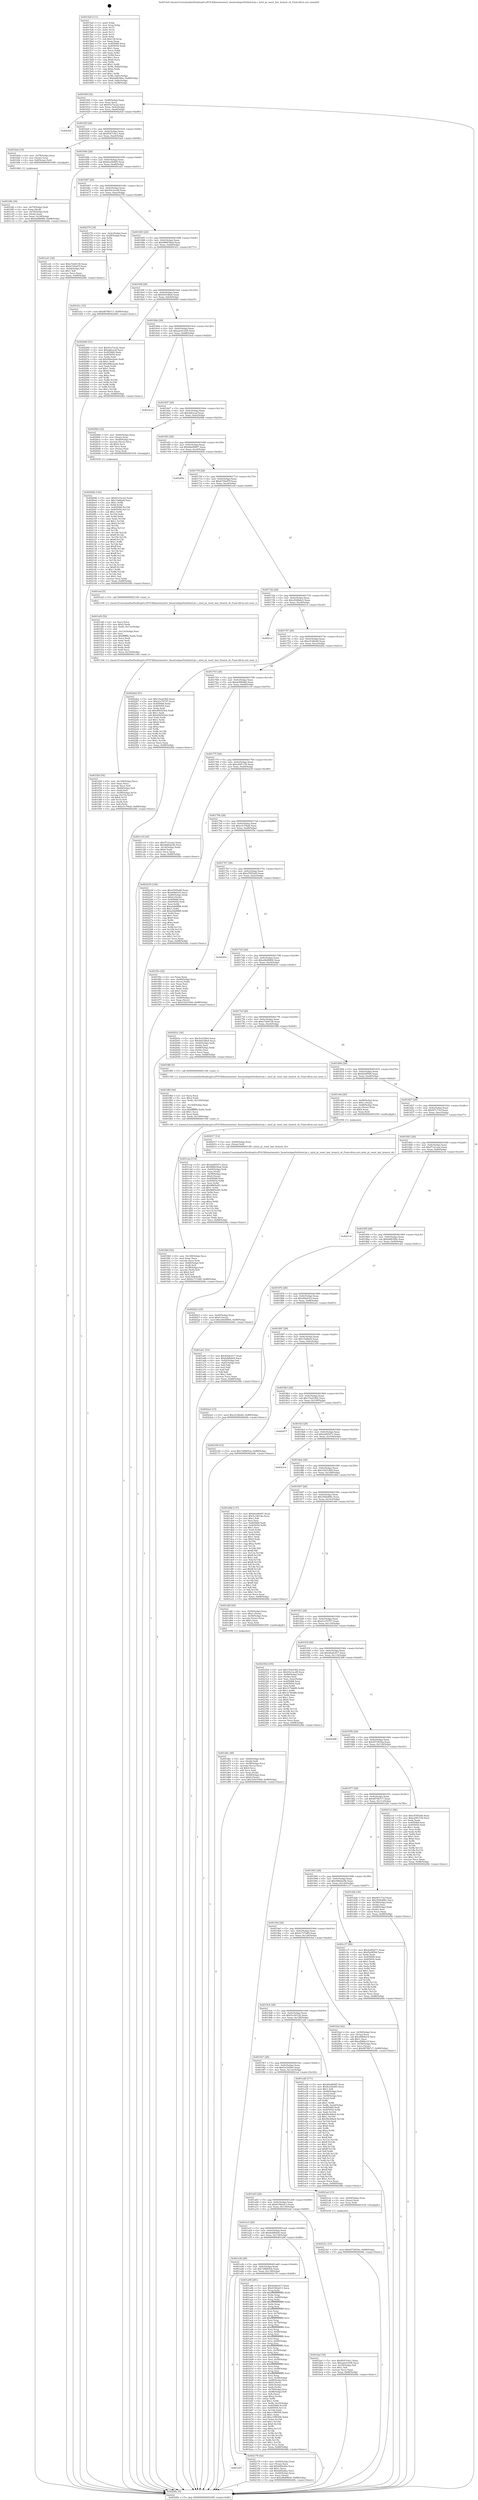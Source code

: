 digraph "0x4015a0" {
  label = "0x4015a0 (/mnt/c/Users/mathe/Desktop/tcc/POCII/binaries/extr_linuxtoolsperfutilintel-pt.c_intel_pt_reset_last_branch_rb_Final-ollvm.out::main(0))"
  labelloc = "t"
  node[shape=record]

  Entry [label="",width=0.3,height=0.3,shape=circle,fillcolor=black,style=filled]
  "0x40160f" [label="{
     0x40160f [32]\l
     | [instrs]\l
     &nbsp;&nbsp;0x40160f \<+6\>: mov -0x88(%rbp),%eax\l
     &nbsp;&nbsp;0x401615 \<+2\>: mov %eax,%ecx\l
     &nbsp;&nbsp;0x401617 \<+6\>: sub $0x81e7ac22,%ecx\l
     &nbsp;&nbsp;0x40161d \<+6\>: mov %eax,-0x9c(%rbp)\l
     &nbsp;&nbsp;0x401623 \<+6\>: mov %ecx,-0xa0(%rbp)\l
     &nbsp;&nbsp;0x401629 \<+6\>: je 000000000040242f \<main+0xe8f\>\l
  }"]
  "0x40242f" [label="{
     0x40242f\l
  }", style=dashed]
  "0x40162f" [label="{
     0x40162f [28]\l
     | [instrs]\l
     &nbsp;&nbsp;0x40162f \<+5\>: jmp 0000000000401634 \<main+0x94\>\l
     &nbsp;&nbsp;0x401634 \<+6\>: mov -0x9c(%rbp),%eax\l
     &nbsp;&nbsp;0x40163a \<+5\>: sub $0x8547c0e1,%eax\l
     &nbsp;&nbsp;0x40163f \<+6\>: mov %eax,-0xa4(%rbp)\l
     &nbsp;&nbsp;0x401645 \<+6\>: je 0000000000401beb \<main+0x64b\>\l
  }"]
  Exit [label="",width=0.3,height=0.3,shape=circle,fillcolor=black,style=filled,peripheries=2]
  "0x401beb" [label="{
     0x401beb [16]\l
     | [instrs]\l
     &nbsp;&nbsp;0x401beb \<+4\>: mov -0x78(%rbp),%rax\l
     &nbsp;&nbsp;0x401bef \<+3\>: mov (%rax),%rax\l
     &nbsp;&nbsp;0x401bf2 \<+4\>: mov 0x8(%rax),%rdi\l
     &nbsp;&nbsp;0x401bf6 \<+5\>: call 0000000000401060 \<atoi@plt\>\l
     | [calls]\l
     &nbsp;&nbsp;0x401060 \{1\} (unknown)\l
  }"]
  "0x40164b" [label="{
     0x40164b [28]\l
     | [instrs]\l
     &nbsp;&nbsp;0x40164b \<+5\>: jmp 0000000000401650 \<main+0xb0\>\l
     &nbsp;&nbsp;0x401650 \<+6\>: mov -0x9c(%rbp),%eax\l
     &nbsp;&nbsp;0x401656 \<+5\>: sub $0x8ca5b485,%eax\l
     &nbsp;&nbsp;0x40165b \<+6\>: mov %eax,-0xa8(%rbp)\l
     &nbsp;&nbsp;0x401661 \<+6\>: je 0000000000401ed1 \<main+0x931\>\l
  }"]
  "0x4021b1" [label="{
     0x4021b1 [15]\l
     | [instrs]\l
     &nbsp;&nbsp;0x4021b1 \<+10\>: movl $0x4572834a,-0x88(%rbp)\l
     &nbsp;&nbsp;0x4021bb \<+5\>: jmp 000000000040248c \<main+0xeec\>\l
  }"]
  "0x401ed1" [label="{
     0x401ed1 [30]\l
     | [instrs]\l
     &nbsp;&nbsp;0x401ed1 \<+5\>: mov $0xe7eb6138,%eax\l
     &nbsp;&nbsp;0x401ed6 \<+5\>: mov $0xb730a97f,%ecx\l
     &nbsp;&nbsp;0x401edb \<+3\>: mov -0x2d(%rbp),%dl\l
     &nbsp;&nbsp;0x401ede \<+3\>: test $0x1,%dl\l
     &nbsp;&nbsp;0x401ee1 \<+3\>: cmovne %ecx,%eax\l
     &nbsp;&nbsp;0x401ee4 \<+6\>: mov %eax,-0x88(%rbp)\l
     &nbsp;&nbsp;0x401eea \<+5\>: jmp 000000000040248c \<main+0xeec\>\l
  }"]
  "0x401667" [label="{
     0x401667 [28]\l
     | [instrs]\l
     &nbsp;&nbsp;0x401667 \<+5\>: jmp 000000000040166c \<main+0xcc\>\l
     &nbsp;&nbsp;0x40166c \<+6\>: mov -0x9c(%rbp),%eax\l
     &nbsp;&nbsp;0x401672 \<+5\>: sub $0x93e1ecd9,%eax\l
     &nbsp;&nbsp;0x401677 \<+6\>: mov %eax,-0xac(%rbp)\l
     &nbsp;&nbsp;0x40167d \<+6\>: je 0000000000402376 \<main+0xdd6\>\l
  }"]
  "0x401a57" [label="{
     0x401a57\l
  }", style=dashed]
  "0x402376" [label="{
     0x402376 [18]\l
     | [instrs]\l
     &nbsp;&nbsp;0x402376 \<+3\>: mov -0x2c(%rbp),%eax\l
     &nbsp;&nbsp;0x402379 \<+4\>: lea -0x28(%rbp),%rsp\l
     &nbsp;&nbsp;0x40237d \<+1\>: pop %rbx\l
     &nbsp;&nbsp;0x40237e \<+2\>: pop %r12\l
     &nbsp;&nbsp;0x402380 \<+2\>: pop %r13\l
     &nbsp;&nbsp;0x402382 \<+2\>: pop %r14\l
     &nbsp;&nbsp;0x402384 \<+2\>: pop %r15\l
     &nbsp;&nbsp;0x402386 \<+1\>: pop %rbp\l
     &nbsp;&nbsp;0x402387 \<+1\>: ret\l
  }"]
  "0x401683" [label="{
     0x401683 [28]\l
     | [instrs]\l
     &nbsp;&nbsp;0x401683 \<+5\>: jmp 0000000000401688 \<main+0xe8\>\l
     &nbsp;&nbsp;0x401688 \<+6\>: mov -0x9c(%rbp),%eax\l
     &nbsp;&nbsp;0x40168e \<+5\>: sub $0x988639ad,%eax\l
     &nbsp;&nbsp;0x401693 \<+6\>: mov %eax,-0xb0(%rbp)\l
     &nbsp;&nbsp;0x401699 \<+6\>: je 0000000000401d1c \<main+0x77c\>\l
  }"]
  "0x402178" [label="{
     0x402178 [42]\l
     | [instrs]\l
     &nbsp;&nbsp;0x402178 \<+4\>: mov -0x40(%rbp),%rax\l
     &nbsp;&nbsp;0x40217c \<+2\>: mov (%rax),%ecx\l
     &nbsp;&nbsp;0x40217e \<+6\>: add $0xb8f2af2e,%ecx\l
     &nbsp;&nbsp;0x402184 \<+3\>: add $0x1,%ecx\l
     &nbsp;&nbsp;0x402187 \<+6\>: sub $0xb8f2af2e,%ecx\l
     &nbsp;&nbsp;0x40218d \<+4\>: mov -0x40(%rbp),%rax\l
     &nbsp;&nbsp;0x402191 \<+2\>: mov %ecx,(%rax)\l
     &nbsp;&nbsp;0x402193 \<+10\>: movl $0xe6b48804,-0x88(%rbp)\l
     &nbsp;&nbsp;0x40219d \<+5\>: jmp 000000000040248c \<main+0xeec\>\l
  }"]
  "0x401d1c" [label="{
     0x401d1c [15]\l
     | [instrs]\l
     &nbsp;&nbsp;0x401d1c \<+10\>: movl $0x4878b7c7,-0x88(%rbp)\l
     &nbsp;&nbsp;0x401d26 \<+5\>: jmp 000000000040248c \<main+0xeec\>\l
  }"]
  "0x40169f" [label="{
     0x40169f [28]\l
     | [instrs]\l
     &nbsp;&nbsp;0x40169f \<+5\>: jmp 00000000004016a4 \<main+0x104\>\l
     &nbsp;&nbsp;0x4016a4 \<+6\>: mov -0x9c(%rbp),%eax\l
     &nbsp;&nbsp;0x4016aa \<+5\>: sub $0x9ef1d8a4,%eax\l
     &nbsp;&nbsp;0x4016af \<+6\>: mov %eax,-0xb4(%rbp)\l
     &nbsp;&nbsp;0x4016b5 \<+6\>: je 0000000000402060 \<main+0xac0\>\l
  }"]
  "0x4020db" [label="{
     0x4020db [142]\l
     | [instrs]\l
     &nbsp;&nbsp;0x4020db \<+5\>: mov $0x81e7ac22,%edx\l
     &nbsp;&nbsp;0x4020e0 \<+5\>: mov $0x15affae0,%esi\l
     &nbsp;&nbsp;0x4020e5 \<+3\>: mov $0x1,%r8b\l
     &nbsp;&nbsp;0x4020e8 \<+3\>: xor %r9d,%r9d\l
     &nbsp;&nbsp;0x4020eb \<+8\>: mov 0x405068,%r10d\l
     &nbsp;&nbsp;0x4020f3 \<+8\>: mov 0x405054,%r11d\l
     &nbsp;&nbsp;0x4020fb \<+4\>: sub $0x1,%r9d\l
     &nbsp;&nbsp;0x4020ff \<+3\>: mov %r10d,%ebx\l
     &nbsp;&nbsp;0x402102 \<+3\>: add %r9d,%ebx\l
     &nbsp;&nbsp;0x402105 \<+4\>: imul %ebx,%r10d\l
     &nbsp;&nbsp;0x402109 \<+4\>: and $0x1,%r10d\l
     &nbsp;&nbsp;0x40210d \<+4\>: cmp $0x0,%r10d\l
     &nbsp;&nbsp;0x402111 \<+4\>: sete %r14b\l
     &nbsp;&nbsp;0x402115 \<+4\>: cmp $0xa,%r11d\l
     &nbsp;&nbsp;0x402119 \<+4\>: setl %r15b\l
     &nbsp;&nbsp;0x40211d \<+3\>: mov %r14b,%r12b\l
     &nbsp;&nbsp;0x402120 \<+4\>: xor $0xff,%r12b\l
     &nbsp;&nbsp;0x402124 \<+3\>: mov %r15b,%r13b\l
     &nbsp;&nbsp;0x402127 \<+4\>: xor $0xff,%r13b\l
     &nbsp;&nbsp;0x40212b \<+4\>: xor $0x1,%r8b\l
     &nbsp;&nbsp;0x40212f \<+3\>: mov %r12b,%al\l
     &nbsp;&nbsp;0x402132 \<+2\>: and $0xff,%al\l
     &nbsp;&nbsp;0x402134 \<+3\>: and %r8b,%r14b\l
     &nbsp;&nbsp;0x402137 \<+3\>: mov %r13b,%cl\l
     &nbsp;&nbsp;0x40213a \<+3\>: and $0xff,%cl\l
     &nbsp;&nbsp;0x40213d \<+3\>: and %r8b,%r15b\l
     &nbsp;&nbsp;0x402140 \<+3\>: or %r14b,%al\l
     &nbsp;&nbsp;0x402143 \<+3\>: or %r15b,%cl\l
     &nbsp;&nbsp;0x402146 \<+2\>: xor %cl,%al\l
     &nbsp;&nbsp;0x402148 \<+3\>: or %r13b,%r12b\l
     &nbsp;&nbsp;0x40214b \<+4\>: xor $0xff,%r12b\l
     &nbsp;&nbsp;0x40214f \<+4\>: or $0x1,%r8b\l
     &nbsp;&nbsp;0x402153 \<+3\>: and %r8b,%r12b\l
     &nbsp;&nbsp;0x402156 \<+3\>: or %r12b,%al\l
     &nbsp;&nbsp;0x402159 \<+2\>: test $0x1,%al\l
     &nbsp;&nbsp;0x40215b \<+3\>: cmovne %esi,%edx\l
     &nbsp;&nbsp;0x40215e \<+6\>: mov %edx,-0x88(%rbp)\l
     &nbsp;&nbsp;0x402164 \<+5\>: jmp 000000000040248c \<main+0xeec\>\l
  }"]
  "0x402060" [label="{
     0x402060 [91]\l
     | [instrs]\l
     &nbsp;&nbsp;0x402060 \<+5\>: mov $0x81e7ac22,%eax\l
     &nbsp;&nbsp;0x402065 \<+5\>: mov $0xabfcecaf,%ecx\l
     &nbsp;&nbsp;0x40206a \<+7\>: mov 0x405068,%edx\l
     &nbsp;&nbsp;0x402071 \<+7\>: mov 0x405054,%esi\l
     &nbsp;&nbsp;0x402078 \<+2\>: mov %edx,%edi\l
     &nbsp;&nbsp;0x40207a \<+6\>: sub $0x9d6a2aeb,%edi\l
     &nbsp;&nbsp;0x402080 \<+3\>: sub $0x1,%edi\l
     &nbsp;&nbsp;0x402083 \<+6\>: add $0x9d6a2aeb,%edi\l
     &nbsp;&nbsp;0x402089 \<+3\>: imul %edi,%edx\l
     &nbsp;&nbsp;0x40208c \<+3\>: and $0x1,%edx\l
     &nbsp;&nbsp;0x40208f \<+3\>: cmp $0x0,%edx\l
     &nbsp;&nbsp;0x402092 \<+4\>: sete %r8b\l
     &nbsp;&nbsp;0x402096 \<+3\>: cmp $0xa,%esi\l
     &nbsp;&nbsp;0x402099 \<+4\>: setl %r9b\l
     &nbsp;&nbsp;0x40209d \<+3\>: mov %r8b,%r10b\l
     &nbsp;&nbsp;0x4020a0 \<+3\>: and %r9b,%r10b\l
     &nbsp;&nbsp;0x4020a3 \<+3\>: xor %r9b,%r8b\l
     &nbsp;&nbsp;0x4020a6 \<+3\>: or %r8b,%r10b\l
     &nbsp;&nbsp;0x4020a9 \<+4\>: test $0x1,%r10b\l
     &nbsp;&nbsp;0x4020ad \<+3\>: cmovne %ecx,%eax\l
     &nbsp;&nbsp;0x4020b0 \<+6\>: mov %eax,-0x88(%rbp)\l
     &nbsp;&nbsp;0x4020b6 \<+5\>: jmp 000000000040248c \<main+0xeec\>\l
  }"]
  "0x4016bb" [label="{
     0x4016bb [28]\l
     | [instrs]\l
     &nbsp;&nbsp;0x4016bb \<+5\>: jmp 00000000004016c0 \<main+0x120\>\l
     &nbsp;&nbsp;0x4016c0 \<+6\>: mov -0x9c(%rbp),%eax\l
     &nbsp;&nbsp;0x4016c6 \<+5\>: sub $0xa2e41d38,%eax\l
     &nbsp;&nbsp;0x4016cb \<+6\>: mov %eax,-0xb8(%rbp)\l
     &nbsp;&nbsp;0x4016d1 \<+6\>: je 0000000000401bcd \<main+0x62d\>\l
  }"]
  "0x402023" [label="{
     0x402023 [25]\l
     | [instrs]\l
     &nbsp;&nbsp;0x402023 \<+4\>: mov -0x40(%rbp),%rax\l
     &nbsp;&nbsp;0x402027 \<+6\>: movl $0x0,(%rax)\l
     &nbsp;&nbsp;0x40202d \<+10\>: movl $0xe6b48804,-0x88(%rbp)\l
     &nbsp;&nbsp;0x402037 \<+5\>: jmp 000000000040248c \<main+0xeec\>\l
  }"]
  "0x401bcd" [label="{
     0x401bcd\l
  }", style=dashed]
  "0x4016d7" [label="{
     0x4016d7 [28]\l
     | [instrs]\l
     &nbsp;&nbsp;0x4016d7 \<+5\>: jmp 00000000004016dc \<main+0x13c\>\l
     &nbsp;&nbsp;0x4016dc \<+6\>: mov -0x9c(%rbp),%eax\l
     &nbsp;&nbsp;0x4016e2 \<+5\>: sub $0xabfcecaf,%eax\l
     &nbsp;&nbsp;0x4016e7 \<+6\>: mov %eax,-0xbc(%rbp)\l
     &nbsp;&nbsp;0x4016ed \<+6\>: je 00000000004020bb \<main+0xb1b\>\l
  }"]
  "0x401fb9" [label="{
     0x401fb9 [52]\l
     | [instrs]\l
     &nbsp;&nbsp;0x401fb9 \<+6\>: mov -0x148(%rbp),%ecx\l
     &nbsp;&nbsp;0x401fbf \<+3\>: imul %eax,%ecx\l
     &nbsp;&nbsp;0x401fc2 \<+3\>: movslq %ecx,%rdi\l
     &nbsp;&nbsp;0x401fc5 \<+4\>: mov -0x60(%rbp),%r8\l
     &nbsp;&nbsp;0x401fc9 \<+3\>: mov (%r8),%r8\l
     &nbsp;&nbsp;0x401fcc \<+4\>: mov -0x58(%rbp),%r9\l
     &nbsp;&nbsp;0x401fd0 \<+3\>: movslq (%r9),%r9\l
     &nbsp;&nbsp;0x401fd3 \<+4\>: shl $0x4,%r9\l
     &nbsp;&nbsp;0x401fd7 \<+3\>: add %r9,%r8\l
     &nbsp;&nbsp;0x401fda \<+4\>: mov %rdi,0x8(%r8)\l
     &nbsp;&nbsp;0x401fde \<+10\>: movl $0x4c737e80,-0x88(%rbp)\l
     &nbsp;&nbsp;0x401fe8 \<+5\>: jmp 000000000040248c \<main+0xeec\>\l
  }"]
  "0x4020bb" [label="{
     0x4020bb [32]\l
     | [instrs]\l
     &nbsp;&nbsp;0x4020bb \<+4\>: mov -0x60(%rbp),%rax\l
     &nbsp;&nbsp;0x4020bf \<+3\>: mov (%rax),%rax\l
     &nbsp;&nbsp;0x4020c2 \<+4\>: mov -0x40(%rbp),%rcx\l
     &nbsp;&nbsp;0x4020c6 \<+3\>: movslq (%rcx),%rcx\l
     &nbsp;&nbsp;0x4020c9 \<+4\>: shl $0x4,%rcx\l
     &nbsp;&nbsp;0x4020cd \<+3\>: add %rcx,%rax\l
     &nbsp;&nbsp;0x4020d0 \<+3\>: mov (%rax),%rax\l
     &nbsp;&nbsp;0x4020d3 \<+3\>: mov %rax,%rdi\l
     &nbsp;&nbsp;0x4020d6 \<+5\>: call 0000000000401030 \<free@plt\>\l
     | [calls]\l
     &nbsp;&nbsp;0x401030 \{1\} (unknown)\l
  }"]
  "0x4016f3" [label="{
     0x4016f3 [28]\l
     | [instrs]\l
     &nbsp;&nbsp;0x4016f3 \<+5\>: jmp 00000000004016f8 \<main+0x158\>\l
     &nbsp;&nbsp;0x4016f8 \<+6\>: mov -0x9c(%rbp),%eax\l
     &nbsp;&nbsp;0x4016fe \<+5\>: sub $0xb6a06497,%eax\l
     &nbsp;&nbsp;0x401703 \<+6\>: mov %eax,-0xc0(%rbp)\l
     &nbsp;&nbsp;0x401709 \<+6\>: je 000000000040240a \<main+0xe6a\>\l
  }"]
  "0x401f8d" [label="{
     0x401f8d [44]\l
     | [instrs]\l
     &nbsp;&nbsp;0x401f8d \<+2\>: xor %ecx,%ecx\l
     &nbsp;&nbsp;0x401f8f \<+5\>: mov $0x2,%edx\l
     &nbsp;&nbsp;0x401f94 \<+6\>: mov %edx,-0x144(%rbp)\l
     &nbsp;&nbsp;0x401f9a \<+1\>: cltd\l
     &nbsp;&nbsp;0x401f9b \<+6\>: mov -0x144(%rbp),%esi\l
     &nbsp;&nbsp;0x401fa1 \<+2\>: idiv %esi\l
     &nbsp;&nbsp;0x401fa3 \<+6\>: imul $0xfffffffe,%edx,%edx\l
     &nbsp;&nbsp;0x401fa9 \<+3\>: sub $0x1,%ecx\l
     &nbsp;&nbsp;0x401fac \<+2\>: sub %ecx,%edx\l
     &nbsp;&nbsp;0x401fae \<+6\>: mov %edx,-0x148(%rbp)\l
     &nbsp;&nbsp;0x401fb4 \<+5\>: call 0000000000401160 \<next_i\>\l
     | [calls]\l
     &nbsp;&nbsp;0x401160 \{1\} (/mnt/c/Users/mathe/Desktop/tcc/POCII/binaries/extr_linuxtoolsperfutilintel-pt.c_intel_pt_reset_last_branch_rb_Final-ollvm.out::next_i)\l
  }"]
  "0x40240a" [label="{
     0x40240a\l
  }", style=dashed]
  "0x40170f" [label="{
     0x40170f [28]\l
     | [instrs]\l
     &nbsp;&nbsp;0x40170f \<+5\>: jmp 0000000000401714 \<main+0x174\>\l
     &nbsp;&nbsp;0x401714 \<+6\>: mov -0x9c(%rbp),%eax\l
     &nbsp;&nbsp;0x40171a \<+5\>: sub $0xb730a97f,%eax\l
     &nbsp;&nbsp;0x40171f \<+6\>: mov %eax,-0xc4(%rbp)\l
     &nbsp;&nbsp;0x401725 \<+6\>: je 0000000000401eef \<main+0x94f\>\l
  }"]
  "0x401f28" [label="{
     0x401f28 [54]\l
     | [instrs]\l
     &nbsp;&nbsp;0x401f28 \<+6\>: mov -0x140(%rbp),%ecx\l
     &nbsp;&nbsp;0x401f2e \<+3\>: imul %eax,%ecx\l
     &nbsp;&nbsp;0x401f31 \<+3\>: movslq %ecx,%r8\l
     &nbsp;&nbsp;0x401f34 \<+4\>: mov -0x60(%rbp),%r9\l
     &nbsp;&nbsp;0x401f38 \<+3\>: mov (%r9),%r9\l
     &nbsp;&nbsp;0x401f3b \<+4\>: mov -0x58(%rbp),%r10\l
     &nbsp;&nbsp;0x401f3f \<+3\>: movslq (%r10),%r10\l
     &nbsp;&nbsp;0x401f42 \<+4\>: shl $0x4,%r10\l
     &nbsp;&nbsp;0x401f46 \<+3\>: add %r10,%r9\l
     &nbsp;&nbsp;0x401f49 \<+3\>: mov (%r9),%r9\l
     &nbsp;&nbsp;0x401f4c \<+3\>: mov %r8,(%r9)\l
     &nbsp;&nbsp;0x401f4f \<+10\>: movl $0xe3c7f4a8,-0x88(%rbp)\l
     &nbsp;&nbsp;0x401f59 \<+5\>: jmp 000000000040248c \<main+0xeec\>\l
  }"]
  "0x401eef" [label="{
     0x401eef [5]\l
     | [instrs]\l
     &nbsp;&nbsp;0x401eef \<+5\>: call 0000000000401160 \<next_i\>\l
     | [calls]\l
     &nbsp;&nbsp;0x401160 \{1\} (/mnt/c/Users/mathe/Desktop/tcc/POCII/binaries/extr_linuxtoolsperfutilintel-pt.c_intel_pt_reset_last_branch_rb_Final-ollvm.out::next_i)\l
  }"]
  "0x40172b" [label="{
     0x40172b [28]\l
     | [instrs]\l
     &nbsp;&nbsp;0x40172b \<+5\>: jmp 0000000000401730 \<main+0x190\>\l
     &nbsp;&nbsp;0x401730 \<+6\>: mov -0x9c(%rbp),%eax\l
     &nbsp;&nbsp;0x401736 \<+5\>: sub $0xc928bde3,%eax\l
     &nbsp;&nbsp;0x40173b \<+6\>: mov %eax,-0xc8(%rbp)\l
     &nbsp;&nbsp;0x401741 \<+6\>: je 00000000004021cf \<main+0xc2f\>\l
  }"]
  "0x401ef4" [label="{
     0x401ef4 [52]\l
     | [instrs]\l
     &nbsp;&nbsp;0x401ef4 \<+2\>: xor %ecx,%ecx\l
     &nbsp;&nbsp;0x401ef6 \<+5\>: mov $0x2,%edx\l
     &nbsp;&nbsp;0x401efb \<+6\>: mov %edx,-0x13c(%rbp)\l
     &nbsp;&nbsp;0x401f01 \<+1\>: cltd\l
     &nbsp;&nbsp;0x401f02 \<+6\>: mov -0x13c(%rbp),%esi\l
     &nbsp;&nbsp;0x401f08 \<+2\>: idiv %esi\l
     &nbsp;&nbsp;0x401f0a \<+6\>: imul $0xfffffffe,%edx,%edx\l
     &nbsp;&nbsp;0x401f10 \<+2\>: mov %ecx,%edi\l
     &nbsp;&nbsp;0x401f12 \<+2\>: sub %edx,%edi\l
     &nbsp;&nbsp;0x401f14 \<+2\>: mov %ecx,%edx\l
     &nbsp;&nbsp;0x401f16 \<+3\>: sub $0x1,%edx\l
     &nbsp;&nbsp;0x401f19 \<+2\>: add %edx,%edi\l
     &nbsp;&nbsp;0x401f1b \<+2\>: sub %edi,%ecx\l
     &nbsp;&nbsp;0x401f1d \<+6\>: mov %ecx,-0x140(%rbp)\l
     &nbsp;&nbsp;0x401f23 \<+5\>: call 0000000000401160 \<next_i\>\l
     | [calls]\l
     &nbsp;&nbsp;0x401160 \{1\} (/mnt/c/Users/mathe/Desktop/tcc/POCII/binaries/extr_linuxtoolsperfutilintel-pt.c_intel_pt_reset_last_branch_rb_Final-ollvm.out::next_i)\l
  }"]
  "0x4021cf" [label="{
     0x4021cf\l
  }", style=dashed]
  "0x401747" [label="{
     0x401747 [28]\l
     | [instrs]\l
     &nbsp;&nbsp;0x401747 \<+5\>: jmp 000000000040174c \<main+0x1ac\>\l
     &nbsp;&nbsp;0x40174c \<+6\>: mov -0x9c(%rbp),%eax\l
     &nbsp;&nbsp;0x401752 \<+5\>: sub $0xcf1d6e60,%eax\l
     &nbsp;&nbsp;0x401757 \<+6\>: mov %eax,-0xcc(%rbp)\l
     &nbsp;&nbsp;0x40175d \<+6\>: je 00000000004022b2 \<main+0xd12\>\l
  }"]
  "0x401d6c" [label="{
     0x401d6c [49]\l
     | [instrs]\l
     &nbsp;&nbsp;0x401d6c \<+4\>: mov -0x60(%rbp),%rdi\l
     &nbsp;&nbsp;0x401d70 \<+3\>: mov (%rdi),%rdi\l
     &nbsp;&nbsp;0x401d73 \<+4\>: mov -0x58(%rbp),%rcx\l
     &nbsp;&nbsp;0x401d77 \<+3\>: movslq (%rcx),%rcx\l
     &nbsp;&nbsp;0x401d7a \<+4\>: shl $0x4,%rcx\l
     &nbsp;&nbsp;0x401d7e \<+3\>: add %rcx,%rdi\l
     &nbsp;&nbsp;0x401d81 \<+3\>: mov %rax,(%rdi)\l
     &nbsp;&nbsp;0x401d84 \<+4\>: mov -0x48(%rbp),%rax\l
     &nbsp;&nbsp;0x401d88 \<+6\>: movl $0x0,(%rax)\l
     &nbsp;&nbsp;0x401d8e \<+10\>: movl $0x33d31949,-0x88(%rbp)\l
     &nbsp;&nbsp;0x401d98 \<+5\>: jmp 000000000040248c \<main+0xeec\>\l
  }"]
  "0x4022b2" [label="{
     0x4022b2 [91]\l
     | [instrs]\l
     &nbsp;&nbsp;0x4022b2 \<+5\>: mov $0x15e24362,%eax\l
     &nbsp;&nbsp;0x4022b7 \<+5\>: mov $0x41e70757,%ecx\l
     &nbsp;&nbsp;0x4022bc \<+7\>: mov 0x405068,%edx\l
     &nbsp;&nbsp;0x4022c3 \<+7\>: mov 0x405054,%esi\l
     &nbsp;&nbsp;0x4022ca \<+2\>: mov %edx,%edi\l
     &nbsp;&nbsp;0x4022cc \<+6\>: sub $0xd565d3e4,%edi\l
     &nbsp;&nbsp;0x4022d2 \<+3\>: sub $0x1,%edi\l
     &nbsp;&nbsp;0x4022d5 \<+6\>: add $0xd565d3e4,%edi\l
     &nbsp;&nbsp;0x4022db \<+3\>: imul %edi,%edx\l
     &nbsp;&nbsp;0x4022de \<+3\>: and $0x1,%edx\l
     &nbsp;&nbsp;0x4022e1 \<+3\>: cmp $0x0,%edx\l
     &nbsp;&nbsp;0x4022e4 \<+4\>: sete %r8b\l
     &nbsp;&nbsp;0x4022e8 \<+3\>: cmp $0xa,%esi\l
     &nbsp;&nbsp;0x4022eb \<+4\>: setl %r9b\l
     &nbsp;&nbsp;0x4022ef \<+3\>: mov %r8b,%r10b\l
     &nbsp;&nbsp;0x4022f2 \<+3\>: and %r9b,%r10b\l
     &nbsp;&nbsp;0x4022f5 \<+3\>: xor %r9b,%r8b\l
     &nbsp;&nbsp;0x4022f8 \<+3\>: or %r8b,%r10b\l
     &nbsp;&nbsp;0x4022fb \<+4\>: test $0x1,%r10b\l
     &nbsp;&nbsp;0x4022ff \<+3\>: cmovne %ecx,%eax\l
     &nbsp;&nbsp;0x402302 \<+6\>: mov %eax,-0x88(%rbp)\l
     &nbsp;&nbsp;0x402308 \<+5\>: jmp 000000000040248c \<main+0xeec\>\l
  }"]
  "0x401763" [label="{
     0x401763 [28]\l
     | [instrs]\l
     &nbsp;&nbsp;0x401763 \<+5\>: jmp 0000000000401768 \<main+0x1c8\>\l
     &nbsp;&nbsp;0x401768 \<+6\>: mov -0x9c(%rbp),%eax\l
     &nbsp;&nbsp;0x40176e \<+5\>: sub $0xdef9b966,%eax\l
     &nbsp;&nbsp;0x401773 \<+6\>: mov %eax,-0xd0(%rbp)\l
     &nbsp;&nbsp;0x401779 \<+6\>: je 0000000000401c19 \<main+0x679\>\l
  }"]
  "0x401caa" [label="{
     0x401caa [114]\l
     | [instrs]\l
     &nbsp;&nbsp;0x401caa \<+5\>: mov $0x2af05471,%ecx\l
     &nbsp;&nbsp;0x401caf \<+5\>: mov $0x988639ad,%edx\l
     &nbsp;&nbsp;0x401cb4 \<+4\>: mov -0x60(%rbp),%rdi\l
     &nbsp;&nbsp;0x401cb8 \<+3\>: mov %rax,(%rdi)\l
     &nbsp;&nbsp;0x401cbb \<+4\>: mov -0x58(%rbp),%rax\l
     &nbsp;&nbsp;0x401cbf \<+6\>: movl $0x0,(%rax)\l
     &nbsp;&nbsp;0x401cc5 \<+7\>: mov 0x405068,%esi\l
     &nbsp;&nbsp;0x401ccc \<+8\>: mov 0x405054,%r8d\l
     &nbsp;&nbsp;0x401cd4 \<+3\>: mov %esi,%r9d\l
     &nbsp;&nbsp;0x401cd7 \<+7\>: add $0x8865e9f1,%r9d\l
     &nbsp;&nbsp;0x401cde \<+4\>: sub $0x1,%r9d\l
     &nbsp;&nbsp;0x401ce2 \<+7\>: sub $0x8865e9f1,%r9d\l
     &nbsp;&nbsp;0x401ce9 \<+4\>: imul %r9d,%esi\l
     &nbsp;&nbsp;0x401ced \<+3\>: and $0x1,%esi\l
     &nbsp;&nbsp;0x401cf0 \<+3\>: cmp $0x0,%esi\l
     &nbsp;&nbsp;0x401cf3 \<+4\>: sete %r10b\l
     &nbsp;&nbsp;0x401cf7 \<+4\>: cmp $0xa,%r8d\l
     &nbsp;&nbsp;0x401cfb \<+4\>: setl %r11b\l
     &nbsp;&nbsp;0x401cff \<+3\>: mov %r10b,%bl\l
     &nbsp;&nbsp;0x401d02 \<+3\>: and %r11b,%bl\l
     &nbsp;&nbsp;0x401d05 \<+3\>: xor %r11b,%r10b\l
     &nbsp;&nbsp;0x401d08 \<+3\>: or %r10b,%bl\l
     &nbsp;&nbsp;0x401d0b \<+3\>: test $0x1,%bl\l
     &nbsp;&nbsp;0x401d0e \<+3\>: cmovne %edx,%ecx\l
     &nbsp;&nbsp;0x401d11 \<+6\>: mov %ecx,-0x88(%rbp)\l
     &nbsp;&nbsp;0x401d17 \<+5\>: jmp 000000000040248c \<main+0xeec\>\l
  }"]
  "0x401c19" [label="{
     0x401c19 [30]\l
     | [instrs]\l
     &nbsp;&nbsp;0x401c19 \<+5\>: mov $0xf7121ea2,%eax\l
     &nbsp;&nbsp;0x401c1e \<+5\>: mov $0x49602e56,%ecx\l
     &nbsp;&nbsp;0x401c23 \<+3\>: mov -0x34(%rbp),%edx\l
     &nbsp;&nbsp;0x401c26 \<+3\>: cmp $0x0,%edx\l
     &nbsp;&nbsp;0x401c29 \<+3\>: cmove %ecx,%eax\l
     &nbsp;&nbsp;0x401c2c \<+6\>: mov %eax,-0x88(%rbp)\l
     &nbsp;&nbsp;0x401c32 \<+5\>: jmp 000000000040248c \<main+0xeec\>\l
  }"]
  "0x40177f" [label="{
     0x40177f [28]\l
     | [instrs]\l
     &nbsp;&nbsp;0x40177f \<+5\>: jmp 0000000000401784 \<main+0x1e4\>\l
     &nbsp;&nbsp;0x401784 \<+6\>: mov -0x9c(%rbp),%eax\l
     &nbsp;&nbsp;0x40178a \<+5\>: sub $0xe29f1159,%eax\l
     &nbsp;&nbsp;0x40178f \<+6\>: mov %eax,-0xd4(%rbp)\l
     &nbsp;&nbsp;0x401795 \<+6\>: je 0000000000402239 \<main+0xc99\>\l
  }"]
  "0x401bfb" [label="{
     0x401bfb [30]\l
     | [instrs]\l
     &nbsp;&nbsp;0x401bfb \<+4\>: mov -0x70(%rbp),%rdi\l
     &nbsp;&nbsp;0x401bff \<+2\>: mov %eax,(%rdi)\l
     &nbsp;&nbsp;0x401c01 \<+4\>: mov -0x70(%rbp),%rdi\l
     &nbsp;&nbsp;0x401c05 \<+2\>: mov (%rdi),%eax\l
     &nbsp;&nbsp;0x401c07 \<+3\>: mov %eax,-0x34(%rbp)\l
     &nbsp;&nbsp;0x401c0a \<+10\>: movl $0xdef9b966,-0x88(%rbp)\l
     &nbsp;&nbsp;0x401c14 \<+5\>: jmp 000000000040248c \<main+0xeec\>\l
  }"]
  "0x402239" [label="{
     0x402239 [106]\l
     | [instrs]\l
     &nbsp;&nbsp;0x402239 \<+5\>: mov $0xe55f5a48,%eax\l
     &nbsp;&nbsp;0x40223e \<+5\>: mov $0x40bd163,%ecx\l
     &nbsp;&nbsp;0x402243 \<+4\>: mov -0x80(%rbp),%rdx\l
     &nbsp;&nbsp;0x402247 \<+6\>: movl $0x0,(%rdx)\l
     &nbsp;&nbsp;0x40224d \<+7\>: mov 0x405068,%esi\l
     &nbsp;&nbsp;0x402254 \<+7\>: mov 0x405054,%edi\l
     &nbsp;&nbsp;0x40225b \<+3\>: mov %esi,%r8d\l
     &nbsp;&nbsp;0x40225e \<+7\>: sub $0xa5dd9f88,%r8d\l
     &nbsp;&nbsp;0x402265 \<+4\>: sub $0x1,%r8d\l
     &nbsp;&nbsp;0x402269 \<+7\>: add $0xa5dd9f88,%r8d\l
     &nbsp;&nbsp;0x402270 \<+4\>: imul %r8d,%esi\l
     &nbsp;&nbsp;0x402274 \<+3\>: and $0x1,%esi\l
     &nbsp;&nbsp;0x402277 \<+3\>: cmp $0x0,%esi\l
     &nbsp;&nbsp;0x40227a \<+4\>: sete %r9b\l
     &nbsp;&nbsp;0x40227e \<+3\>: cmp $0xa,%edi\l
     &nbsp;&nbsp;0x402281 \<+4\>: setl %r10b\l
     &nbsp;&nbsp;0x402285 \<+3\>: mov %r9b,%r11b\l
     &nbsp;&nbsp;0x402288 \<+3\>: and %r10b,%r11b\l
     &nbsp;&nbsp;0x40228b \<+3\>: xor %r10b,%r9b\l
     &nbsp;&nbsp;0x40228e \<+3\>: or %r9b,%r11b\l
     &nbsp;&nbsp;0x402291 \<+4\>: test $0x1,%r11b\l
     &nbsp;&nbsp;0x402295 \<+3\>: cmovne %ecx,%eax\l
     &nbsp;&nbsp;0x402298 \<+6\>: mov %eax,-0x88(%rbp)\l
     &nbsp;&nbsp;0x40229e \<+5\>: jmp 000000000040248c \<main+0xeec\>\l
  }"]
  "0x40179b" [label="{
     0x40179b [28]\l
     | [instrs]\l
     &nbsp;&nbsp;0x40179b \<+5\>: jmp 00000000004017a0 \<main+0x200\>\l
     &nbsp;&nbsp;0x4017a0 \<+6\>: mov -0x9c(%rbp),%eax\l
     &nbsp;&nbsp;0x4017a6 \<+5\>: sub $0xe3c7f4a8,%eax\l
     &nbsp;&nbsp;0x4017ab \<+6\>: mov %eax,-0xd8(%rbp)\l
     &nbsp;&nbsp;0x4017b1 \<+6\>: je 0000000000401f5e \<main+0x9be\>\l
  }"]
  "0x401a3b" [label="{
     0x401a3b [28]\l
     | [instrs]\l
     &nbsp;&nbsp;0x401a3b \<+5\>: jmp 0000000000401a40 \<main+0x4a0\>\l
     &nbsp;&nbsp;0x401a40 \<+6\>: mov -0x9c(%rbp),%eax\l
     &nbsp;&nbsp;0x401a46 \<+5\>: sub $0x728665cb,%eax\l
     &nbsp;&nbsp;0x401a4b \<+6\>: mov %eax,-0x138(%rbp)\l
     &nbsp;&nbsp;0x401a51 \<+6\>: je 0000000000402178 \<main+0xbd8\>\l
  }"]
  "0x401f5e" [label="{
     0x401f5e [42]\l
     | [instrs]\l
     &nbsp;&nbsp;0x401f5e \<+2\>: xor %eax,%eax\l
     &nbsp;&nbsp;0x401f60 \<+4\>: mov -0x48(%rbp),%rcx\l
     &nbsp;&nbsp;0x401f64 \<+2\>: mov (%rcx),%edx\l
     &nbsp;&nbsp;0x401f66 \<+2\>: mov %eax,%esi\l
     &nbsp;&nbsp;0x401f68 \<+2\>: sub %edx,%esi\l
     &nbsp;&nbsp;0x401f6a \<+2\>: mov %eax,%edx\l
     &nbsp;&nbsp;0x401f6c \<+3\>: sub $0x1,%edx\l
     &nbsp;&nbsp;0x401f6f \<+2\>: add %edx,%esi\l
     &nbsp;&nbsp;0x401f71 \<+2\>: sub %esi,%eax\l
     &nbsp;&nbsp;0x401f73 \<+4\>: mov -0x48(%rbp),%rcx\l
     &nbsp;&nbsp;0x401f77 \<+2\>: mov %eax,(%rcx)\l
     &nbsp;&nbsp;0x401f79 \<+10\>: movl $0x33d31949,-0x88(%rbp)\l
     &nbsp;&nbsp;0x401f83 \<+5\>: jmp 000000000040248c \<main+0xeec\>\l
  }"]
  "0x4017b7" [label="{
     0x4017b7 [28]\l
     | [instrs]\l
     &nbsp;&nbsp;0x4017b7 \<+5\>: jmp 00000000004017bc \<main+0x21c\>\l
     &nbsp;&nbsp;0x4017bc \<+6\>: mov -0x9c(%rbp),%eax\l
     &nbsp;&nbsp;0x4017c2 \<+5\>: sub $0xe55f5a48,%eax\l
     &nbsp;&nbsp;0x4017c7 \<+6\>: mov %eax,-0xdc(%rbp)\l
     &nbsp;&nbsp;0x4017cd \<+6\>: je 000000000040245e \<main+0xebe\>\l
  }"]
  "0x401a96" [label="{
     0x401a96 [281]\l
     | [instrs]\l
     &nbsp;&nbsp;0x401a96 \<+5\>: mov $0x44a6c017,%eax\l
     &nbsp;&nbsp;0x401a9b \<+5\>: mov $0x619b2d13,%ecx\l
     &nbsp;&nbsp;0x401aa0 \<+3\>: mov %rsp,%rdx\l
     &nbsp;&nbsp;0x401aa3 \<+4\>: add $0xfffffffffffffff0,%rdx\l
     &nbsp;&nbsp;0x401aa7 \<+3\>: mov %rdx,%rsp\l
     &nbsp;&nbsp;0x401aaa \<+4\>: mov %rdx,-0x80(%rbp)\l
     &nbsp;&nbsp;0x401aae \<+3\>: mov %rsp,%rdx\l
     &nbsp;&nbsp;0x401ab1 \<+4\>: add $0xfffffffffffffff0,%rdx\l
     &nbsp;&nbsp;0x401ab5 \<+3\>: mov %rdx,%rsp\l
     &nbsp;&nbsp;0x401ab8 \<+3\>: mov %rsp,%rsi\l
     &nbsp;&nbsp;0x401abb \<+4\>: add $0xfffffffffffffff0,%rsi\l
     &nbsp;&nbsp;0x401abf \<+3\>: mov %rsi,%rsp\l
     &nbsp;&nbsp;0x401ac2 \<+4\>: mov %rsi,-0x78(%rbp)\l
     &nbsp;&nbsp;0x401ac6 \<+3\>: mov %rsp,%rsi\l
     &nbsp;&nbsp;0x401ac9 \<+4\>: add $0xfffffffffffffff0,%rsi\l
     &nbsp;&nbsp;0x401acd \<+3\>: mov %rsi,%rsp\l
     &nbsp;&nbsp;0x401ad0 \<+4\>: mov %rsi,-0x70(%rbp)\l
     &nbsp;&nbsp;0x401ad4 \<+3\>: mov %rsp,%rsi\l
     &nbsp;&nbsp;0x401ad7 \<+4\>: add $0xfffffffffffffff0,%rsi\l
     &nbsp;&nbsp;0x401adb \<+3\>: mov %rsi,%rsp\l
     &nbsp;&nbsp;0x401ade \<+4\>: mov %rsi,-0x68(%rbp)\l
     &nbsp;&nbsp;0x401ae2 \<+3\>: mov %rsp,%rsi\l
     &nbsp;&nbsp;0x401ae5 \<+4\>: add $0xfffffffffffffff0,%rsi\l
     &nbsp;&nbsp;0x401ae9 \<+3\>: mov %rsi,%rsp\l
     &nbsp;&nbsp;0x401aec \<+4\>: mov %rsi,-0x60(%rbp)\l
     &nbsp;&nbsp;0x401af0 \<+3\>: mov %rsp,%rsi\l
     &nbsp;&nbsp;0x401af3 \<+4\>: add $0xfffffffffffffff0,%rsi\l
     &nbsp;&nbsp;0x401af7 \<+3\>: mov %rsi,%rsp\l
     &nbsp;&nbsp;0x401afa \<+4\>: mov %rsi,-0x58(%rbp)\l
     &nbsp;&nbsp;0x401afe \<+3\>: mov %rsp,%rsi\l
     &nbsp;&nbsp;0x401b01 \<+4\>: add $0xfffffffffffffff0,%rsi\l
     &nbsp;&nbsp;0x401b05 \<+3\>: mov %rsi,%rsp\l
     &nbsp;&nbsp;0x401b08 \<+4\>: mov %rsi,-0x50(%rbp)\l
     &nbsp;&nbsp;0x401b0c \<+3\>: mov %rsp,%rsi\l
     &nbsp;&nbsp;0x401b0f \<+4\>: add $0xfffffffffffffff0,%rsi\l
     &nbsp;&nbsp;0x401b13 \<+3\>: mov %rsi,%rsp\l
     &nbsp;&nbsp;0x401b16 \<+4\>: mov %rsi,-0x48(%rbp)\l
     &nbsp;&nbsp;0x401b1a \<+3\>: mov %rsp,%rsi\l
     &nbsp;&nbsp;0x401b1d \<+4\>: add $0xfffffffffffffff0,%rsi\l
     &nbsp;&nbsp;0x401b21 \<+3\>: mov %rsi,%rsp\l
     &nbsp;&nbsp;0x401b24 \<+4\>: mov %rsi,-0x40(%rbp)\l
     &nbsp;&nbsp;0x401b28 \<+4\>: mov -0x80(%rbp),%rsi\l
     &nbsp;&nbsp;0x401b2c \<+6\>: movl $0x0,(%rsi)\l
     &nbsp;&nbsp;0x401b32 \<+6\>: mov -0x8c(%rbp),%edi\l
     &nbsp;&nbsp;0x401b38 \<+2\>: mov %edi,(%rdx)\l
     &nbsp;&nbsp;0x401b3a \<+4\>: mov -0x78(%rbp),%rsi\l
     &nbsp;&nbsp;0x401b3e \<+7\>: mov -0x98(%rbp),%r8\l
     &nbsp;&nbsp;0x401b45 \<+3\>: mov %r8,(%rsi)\l
     &nbsp;&nbsp;0x401b48 \<+3\>: cmpl $0x2,(%rdx)\l
     &nbsp;&nbsp;0x401b4b \<+4\>: setne %r9b\l
     &nbsp;&nbsp;0x401b4f \<+4\>: and $0x1,%r9b\l
     &nbsp;&nbsp;0x401b53 \<+4\>: mov %r9b,-0x35(%rbp)\l
     &nbsp;&nbsp;0x401b57 \<+8\>: mov 0x405068,%r10d\l
     &nbsp;&nbsp;0x401b5f \<+8\>: mov 0x405054,%r11d\l
     &nbsp;&nbsp;0x401b67 \<+3\>: mov %r10d,%ebx\l
     &nbsp;&nbsp;0x401b6a \<+6\>: sub $0xc1f96506,%ebx\l
     &nbsp;&nbsp;0x401b70 \<+3\>: sub $0x1,%ebx\l
     &nbsp;&nbsp;0x401b73 \<+6\>: add $0xc1f96506,%ebx\l
     &nbsp;&nbsp;0x401b79 \<+4\>: imul %ebx,%r10d\l
     &nbsp;&nbsp;0x401b7d \<+4\>: and $0x1,%r10d\l
     &nbsp;&nbsp;0x401b81 \<+4\>: cmp $0x0,%r10d\l
     &nbsp;&nbsp;0x401b85 \<+4\>: sete %r9b\l
     &nbsp;&nbsp;0x401b89 \<+4\>: cmp $0xa,%r11d\l
     &nbsp;&nbsp;0x401b8d \<+4\>: setl %r14b\l
     &nbsp;&nbsp;0x401b91 \<+3\>: mov %r9b,%r15b\l
     &nbsp;&nbsp;0x401b94 \<+3\>: and %r14b,%r15b\l
     &nbsp;&nbsp;0x401b97 \<+3\>: xor %r14b,%r9b\l
     &nbsp;&nbsp;0x401b9a \<+3\>: or %r9b,%r15b\l
     &nbsp;&nbsp;0x401b9d \<+4\>: test $0x1,%r15b\l
     &nbsp;&nbsp;0x401ba1 \<+3\>: cmovne %ecx,%eax\l
     &nbsp;&nbsp;0x401ba4 \<+6\>: mov %eax,-0x88(%rbp)\l
     &nbsp;&nbsp;0x401baa \<+5\>: jmp 000000000040248c \<main+0xeec\>\l
  }"]
  "0x40245e" [label="{
     0x40245e\l
  }", style=dashed]
  "0x4017d3" [label="{
     0x4017d3 [28]\l
     | [instrs]\l
     &nbsp;&nbsp;0x4017d3 \<+5\>: jmp 00000000004017d8 \<main+0x238\>\l
     &nbsp;&nbsp;0x4017d8 \<+6\>: mov -0x9c(%rbp),%eax\l
     &nbsp;&nbsp;0x4017de \<+5\>: sub $0xe6b48804,%eax\l
     &nbsp;&nbsp;0x4017e3 \<+6\>: mov %eax,-0xe0(%rbp)\l
     &nbsp;&nbsp;0x4017e9 \<+6\>: je 000000000040203c \<main+0xa9c\>\l
  }"]
  "0x401a1f" [label="{
     0x401a1f [28]\l
     | [instrs]\l
     &nbsp;&nbsp;0x401a1f \<+5\>: jmp 0000000000401a24 \<main+0x484\>\l
     &nbsp;&nbsp;0x401a24 \<+6\>: mov -0x9c(%rbp),%eax\l
     &nbsp;&nbsp;0x401a2a \<+5\>: sub $0x6ebfbde6,%eax\l
     &nbsp;&nbsp;0x401a2f \<+6\>: mov %eax,-0x134(%rbp)\l
     &nbsp;&nbsp;0x401a35 \<+6\>: je 0000000000401a96 \<main+0x4f6\>\l
  }"]
  "0x40203c" [label="{
     0x40203c [36]\l
     | [instrs]\l
     &nbsp;&nbsp;0x40203c \<+5\>: mov $0x5e1b5fe0,%eax\l
     &nbsp;&nbsp;0x402041 \<+5\>: mov $0x9ef1d8a4,%ecx\l
     &nbsp;&nbsp;0x402046 \<+4\>: mov -0x40(%rbp),%rdx\l
     &nbsp;&nbsp;0x40204a \<+2\>: mov (%rdx),%esi\l
     &nbsp;&nbsp;0x40204c \<+4\>: mov -0x68(%rbp),%rdx\l
     &nbsp;&nbsp;0x402050 \<+2\>: cmp (%rdx),%esi\l
     &nbsp;&nbsp;0x402052 \<+3\>: cmovl %ecx,%eax\l
     &nbsp;&nbsp;0x402055 \<+6\>: mov %eax,-0x88(%rbp)\l
     &nbsp;&nbsp;0x40205b \<+5\>: jmp 000000000040248c \<main+0xeec\>\l
  }"]
  "0x4017ef" [label="{
     0x4017ef [28]\l
     | [instrs]\l
     &nbsp;&nbsp;0x4017ef \<+5\>: jmp 00000000004017f4 \<main+0x254\>\l
     &nbsp;&nbsp;0x4017f4 \<+6\>: mov -0x9c(%rbp),%eax\l
     &nbsp;&nbsp;0x4017fa \<+5\>: sub $0xe7eb6138,%eax\l
     &nbsp;&nbsp;0x4017ff \<+6\>: mov %eax,-0xe4(%rbp)\l
     &nbsp;&nbsp;0x401805 \<+6\>: je 0000000000401f88 \<main+0x9e8\>\l
  }"]
  "0x401baf" [label="{
     0x401baf [30]\l
     | [instrs]\l
     &nbsp;&nbsp;0x401baf \<+5\>: mov $0x8547c0e1,%eax\l
     &nbsp;&nbsp;0x401bb4 \<+5\>: mov $0xa2e41d38,%ecx\l
     &nbsp;&nbsp;0x401bb9 \<+3\>: mov -0x35(%rbp),%dl\l
     &nbsp;&nbsp;0x401bbc \<+3\>: test $0x1,%dl\l
     &nbsp;&nbsp;0x401bbf \<+3\>: cmovne %ecx,%eax\l
     &nbsp;&nbsp;0x401bc2 \<+6\>: mov %eax,-0x88(%rbp)\l
     &nbsp;&nbsp;0x401bc8 \<+5\>: jmp 000000000040248c \<main+0xeec\>\l
  }"]
  "0x401f88" [label="{
     0x401f88 [5]\l
     | [instrs]\l
     &nbsp;&nbsp;0x401f88 \<+5\>: call 0000000000401160 \<next_i\>\l
     | [calls]\l
     &nbsp;&nbsp;0x401160 \{1\} (/mnt/c/Users/mathe/Desktop/tcc/POCII/binaries/extr_linuxtoolsperfutilintel-pt.c_intel_pt_reset_last_branch_rb_Final-ollvm.out::next_i)\l
  }"]
  "0x40180b" [label="{
     0x40180b [28]\l
     | [instrs]\l
     &nbsp;&nbsp;0x40180b \<+5\>: jmp 0000000000401810 \<main+0x270\>\l
     &nbsp;&nbsp;0x401810 \<+6\>: mov -0x9c(%rbp),%eax\l
     &nbsp;&nbsp;0x401816 \<+5\>: sub $0xf2a9f506,%eax\l
     &nbsp;&nbsp;0x40181b \<+6\>: mov %eax,-0xe8(%rbp)\l
     &nbsp;&nbsp;0x401821 \<+6\>: je 0000000000401c8d \<main+0x6ed\>\l
  }"]
  "0x401a03" [label="{
     0x401a03 [28]\l
     | [instrs]\l
     &nbsp;&nbsp;0x401a03 \<+5\>: jmp 0000000000401a08 \<main+0x468\>\l
     &nbsp;&nbsp;0x401a08 \<+6\>: mov -0x9c(%rbp),%eax\l
     &nbsp;&nbsp;0x401a0e \<+5\>: sub $0x619b2d13,%eax\l
     &nbsp;&nbsp;0x401a13 \<+6\>: mov %eax,-0x130(%rbp)\l
     &nbsp;&nbsp;0x401a19 \<+6\>: je 0000000000401baf \<main+0x60f\>\l
  }"]
  "0x401c8d" [label="{
     0x401c8d [29]\l
     | [instrs]\l
     &nbsp;&nbsp;0x401c8d \<+4\>: mov -0x68(%rbp),%rax\l
     &nbsp;&nbsp;0x401c91 \<+6\>: movl $0x1,(%rax)\l
     &nbsp;&nbsp;0x401c97 \<+4\>: mov -0x68(%rbp),%rax\l
     &nbsp;&nbsp;0x401c9b \<+3\>: movslq (%rax),%rax\l
     &nbsp;&nbsp;0x401c9e \<+4\>: shl $0x4,%rax\l
     &nbsp;&nbsp;0x401ca2 \<+3\>: mov %rax,%rdi\l
     &nbsp;&nbsp;0x401ca5 \<+5\>: call 0000000000401050 \<malloc@plt\>\l
     | [calls]\l
     &nbsp;&nbsp;0x401050 \{1\} (unknown)\l
  }"]
  "0x401827" [label="{
     0x401827 [28]\l
     | [instrs]\l
     &nbsp;&nbsp;0x401827 \<+5\>: jmp 000000000040182c \<main+0x28c\>\l
     &nbsp;&nbsp;0x40182c \<+6\>: mov -0x9c(%rbp),%eax\l
     &nbsp;&nbsp;0x401832 \<+5\>: sub $0xf47c73cf,%eax\l
     &nbsp;&nbsp;0x401837 \<+6\>: mov %eax,-0xec(%rbp)\l
     &nbsp;&nbsp;0x40183d \<+6\>: je 0000000000402017 \<main+0xa77\>\l
  }"]
  "0x4021a2" [label="{
     0x4021a2 [15]\l
     | [instrs]\l
     &nbsp;&nbsp;0x4021a2 \<+4\>: mov -0x60(%rbp),%rax\l
     &nbsp;&nbsp;0x4021a6 \<+3\>: mov (%rax),%rax\l
     &nbsp;&nbsp;0x4021a9 \<+3\>: mov %rax,%rdi\l
     &nbsp;&nbsp;0x4021ac \<+5\>: call 0000000000401030 \<free@plt\>\l
     | [calls]\l
     &nbsp;&nbsp;0x401030 \{1\} (unknown)\l
  }"]
  "0x402017" [label="{
     0x402017 [12]\l
     | [instrs]\l
     &nbsp;&nbsp;0x402017 \<+4\>: mov -0x60(%rbp),%rax\l
     &nbsp;&nbsp;0x40201b \<+3\>: mov (%rax),%rdi\l
     &nbsp;&nbsp;0x40201e \<+5\>: call 00000000004013f0 \<intel_pt_reset_last_branch_rb\>\l
     | [calls]\l
     &nbsp;&nbsp;0x4013f0 \{1\} (/mnt/c/Users/mathe/Desktop/tcc/POCII/binaries/extr_linuxtoolsperfutilintel-pt.c_intel_pt_reset_last_branch_rb_Final-ollvm.out::intel_pt_reset_last_branch_rb)\l
  }"]
  "0x401843" [label="{
     0x401843 [28]\l
     | [instrs]\l
     &nbsp;&nbsp;0x401843 \<+5\>: jmp 0000000000401848 \<main+0x2a8\>\l
     &nbsp;&nbsp;0x401848 \<+6\>: mov -0x9c(%rbp),%eax\l
     &nbsp;&nbsp;0x40184e \<+5\>: sub $0xf7121ea2,%eax\l
     &nbsp;&nbsp;0x401853 \<+6\>: mov %eax,-0xf0(%rbp)\l
     &nbsp;&nbsp;0x401859 \<+6\>: je 00000000004021c0 \<main+0xc20\>\l
  }"]
  "0x4019e7" [label="{
     0x4019e7 [28]\l
     | [instrs]\l
     &nbsp;&nbsp;0x4019e7 \<+5\>: jmp 00000000004019ec \<main+0x44c\>\l
     &nbsp;&nbsp;0x4019ec \<+6\>: mov -0x9c(%rbp),%eax\l
     &nbsp;&nbsp;0x4019f2 \<+5\>: sub $0x5e1b5fe0,%eax\l
     &nbsp;&nbsp;0x4019f7 \<+6\>: mov %eax,-0x12c(%rbp)\l
     &nbsp;&nbsp;0x4019fd \<+6\>: je 00000000004021a2 \<main+0xc02\>\l
  }"]
  "0x4021c0" [label="{
     0x4021c0\l
  }", style=dashed]
  "0x40185f" [label="{
     0x40185f [28]\l
     | [instrs]\l
     &nbsp;&nbsp;0x40185f \<+5\>: jmp 0000000000401864 \<main+0x2c4\>\l
     &nbsp;&nbsp;0x401864 \<+6\>: mov -0x9c(%rbp),%eax\l
     &nbsp;&nbsp;0x40186a \<+5\>: sub $0xfa88399a,%eax\l
     &nbsp;&nbsp;0x40186f \<+6\>: mov %eax,-0xf4(%rbp)\l
     &nbsp;&nbsp;0x401875 \<+6\>: je 0000000000401a61 \<main+0x4c1\>\l
  }"]
  "0x401e26" [label="{
     0x401e26 [171]\l
     | [instrs]\l
     &nbsp;&nbsp;0x401e26 \<+5\>: mov $0xb6a06497,%eax\l
     &nbsp;&nbsp;0x401e2b \<+5\>: mov $0x8ca5b485,%ecx\l
     &nbsp;&nbsp;0x401e30 \<+2\>: mov $0x1,%dl\l
     &nbsp;&nbsp;0x401e32 \<+4\>: mov -0x48(%rbp),%rsi\l
     &nbsp;&nbsp;0x401e36 \<+2\>: mov (%rsi),%edi\l
     &nbsp;&nbsp;0x401e38 \<+4\>: mov -0x50(%rbp),%rsi\l
     &nbsp;&nbsp;0x401e3c \<+2\>: cmp (%rsi),%edi\l
     &nbsp;&nbsp;0x401e3e \<+4\>: setl %r8b\l
     &nbsp;&nbsp;0x401e42 \<+4\>: and $0x1,%r8b\l
     &nbsp;&nbsp;0x401e46 \<+4\>: mov %r8b,-0x2d(%rbp)\l
     &nbsp;&nbsp;0x401e4a \<+7\>: mov 0x405068,%edi\l
     &nbsp;&nbsp;0x401e51 \<+8\>: mov 0x405054,%r9d\l
     &nbsp;&nbsp;0x401e59 \<+3\>: mov %edi,%r10d\l
     &nbsp;&nbsp;0x401e5c \<+7\>: add $0x56c6f4e4,%r10d\l
     &nbsp;&nbsp;0x401e63 \<+4\>: sub $0x1,%r10d\l
     &nbsp;&nbsp;0x401e67 \<+7\>: sub $0x56c6f4e4,%r10d\l
     &nbsp;&nbsp;0x401e6e \<+4\>: imul %r10d,%edi\l
     &nbsp;&nbsp;0x401e72 \<+3\>: and $0x1,%edi\l
     &nbsp;&nbsp;0x401e75 \<+3\>: cmp $0x0,%edi\l
     &nbsp;&nbsp;0x401e78 \<+4\>: sete %r8b\l
     &nbsp;&nbsp;0x401e7c \<+4\>: cmp $0xa,%r9d\l
     &nbsp;&nbsp;0x401e80 \<+4\>: setl %r11b\l
     &nbsp;&nbsp;0x401e84 \<+3\>: mov %r8b,%bl\l
     &nbsp;&nbsp;0x401e87 \<+3\>: xor $0xff,%bl\l
     &nbsp;&nbsp;0x401e8a \<+3\>: mov %r11b,%r14b\l
     &nbsp;&nbsp;0x401e8d \<+4\>: xor $0xff,%r14b\l
     &nbsp;&nbsp;0x401e91 \<+3\>: xor $0x1,%dl\l
     &nbsp;&nbsp;0x401e94 \<+3\>: mov %bl,%r15b\l
     &nbsp;&nbsp;0x401e97 \<+4\>: and $0xff,%r15b\l
     &nbsp;&nbsp;0x401e9b \<+3\>: and %dl,%r8b\l
     &nbsp;&nbsp;0x401e9e \<+3\>: mov %r14b,%r12b\l
     &nbsp;&nbsp;0x401ea1 \<+4\>: and $0xff,%r12b\l
     &nbsp;&nbsp;0x401ea5 \<+3\>: and %dl,%r11b\l
     &nbsp;&nbsp;0x401ea8 \<+3\>: or %r8b,%r15b\l
     &nbsp;&nbsp;0x401eab \<+3\>: or %r11b,%r12b\l
     &nbsp;&nbsp;0x401eae \<+3\>: xor %r12b,%r15b\l
     &nbsp;&nbsp;0x401eb1 \<+3\>: or %r14b,%bl\l
     &nbsp;&nbsp;0x401eb4 \<+3\>: xor $0xff,%bl\l
     &nbsp;&nbsp;0x401eb7 \<+3\>: or $0x1,%dl\l
     &nbsp;&nbsp;0x401eba \<+2\>: and %dl,%bl\l
     &nbsp;&nbsp;0x401ebc \<+3\>: or %bl,%r15b\l
     &nbsp;&nbsp;0x401ebf \<+4\>: test $0x1,%r15b\l
     &nbsp;&nbsp;0x401ec3 \<+3\>: cmovne %ecx,%eax\l
     &nbsp;&nbsp;0x401ec6 \<+6\>: mov %eax,-0x88(%rbp)\l
     &nbsp;&nbsp;0x401ecc \<+5\>: jmp 000000000040248c \<main+0xeec\>\l
  }"]
  "0x401a61" [label="{
     0x401a61 [53]\l
     | [instrs]\l
     &nbsp;&nbsp;0x401a61 \<+5\>: mov $0x44a6c017,%eax\l
     &nbsp;&nbsp;0x401a66 \<+5\>: mov $0x6ebfbde6,%ecx\l
     &nbsp;&nbsp;0x401a6b \<+6\>: mov -0x82(%rbp),%dl\l
     &nbsp;&nbsp;0x401a71 \<+7\>: mov -0x81(%rbp),%sil\l
     &nbsp;&nbsp;0x401a78 \<+3\>: mov %dl,%dil\l
     &nbsp;&nbsp;0x401a7b \<+3\>: and %sil,%dil\l
     &nbsp;&nbsp;0x401a7e \<+3\>: xor %sil,%dl\l
     &nbsp;&nbsp;0x401a81 \<+3\>: or %dl,%dil\l
     &nbsp;&nbsp;0x401a84 \<+4\>: test $0x1,%dil\l
     &nbsp;&nbsp;0x401a88 \<+3\>: cmovne %ecx,%eax\l
     &nbsp;&nbsp;0x401a8b \<+6\>: mov %eax,-0x88(%rbp)\l
     &nbsp;&nbsp;0x401a91 \<+5\>: jmp 000000000040248c \<main+0xeec\>\l
  }"]
  "0x40187b" [label="{
     0x40187b [28]\l
     | [instrs]\l
     &nbsp;&nbsp;0x40187b \<+5\>: jmp 0000000000401880 \<main+0x2e0\>\l
     &nbsp;&nbsp;0x401880 \<+6\>: mov -0x9c(%rbp),%eax\l
     &nbsp;&nbsp;0x401886 \<+5\>: sub $0x40bd163,%eax\l
     &nbsp;&nbsp;0x40188b \<+6\>: mov %eax,-0xf8(%rbp)\l
     &nbsp;&nbsp;0x401891 \<+6\>: je 00000000004022a3 \<main+0xd03\>\l
  }"]
  "0x40248c" [label="{
     0x40248c [5]\l
     | [instrs]\l
     &nbsp;&nbsp;0x40248c \<+5\>: jmp 000000000040160f \<main+0x6f\>\l
  }"]
  "0x4015a0" [label="{
     0x4015a0 [111]\l
     | [instrs]\l
     &nbsp;&nbsp;0x4015a0 \<+1\>: push %rbp\l
     &nbsp;&nbsp;0x4015a1 \<+3\>: mov %rsp,%rbp\l
     &nbsp;&nbsp;0x4015a4 \<+2\>: push %r15\l
     &nbsp;&nbsp;0x4015a6 \<+2\>: push %r14\l
     &nbsp;&nbsp;0x4015a8 \<+2\>: push %r13\l
     &nbsp;&nbsp;0x4015aa \<+2\>: push %r12\l
     &nbsp;&nbsp;0x4015ac \<+1\>: push %rbx\l
     &nbsp;&nbsp;0x4015ad \<+7\>: sub $0x138,%rsp\l
     &nbsp;&nbsp;0x4015b4 \<+2\>: xor %eax,%eax\l
     &nbsp;&nbsp;0x4015b6 \<+7\>: mov 0x405068,%ecx\l
     &nbsp;&nbsp;0x4015bd \<+7\>: mov 0x405054,%edx\l
     &nbsp;&nbsp;0x4015c4 \<+3\>: sub $0x1,%eax\l
     &nbsp;&nbsp;0x4015c7 \<+3\>: mov %ecx,%r8d\l
     &nbsp;&nbsp;0x4015ca \<+3\>: add %eax,%r8d\l
     &nbsp;&nbsp;0x4015cd \<+4\>: imul %r8d,%ecx\l
     &nbsp;&nbsp;0x4015d1 \<+3\>: and $0x1,%ecx\l
     &nbsp;&nbsp;0x4015d4 \<+3\>: cmp $0x0,%ecx\l
     &nbsp;&nbsp;0x4015d7 \<+4\>: sete %r9b\l
     &nbsp;&nbsp;0x4015db \<+4\>: and $0x1,%r9b\l
     &nbsp;&nbsp;0x4015df \<+7\>: mov %r9b,-0x82(%rbp)\l
     &nbsp;&nbsp;0x4015e6 \<+3\>: cmp $0xa,%edx\l
     &nbsp;&nbsp;0x4015e9 \<+4\>: setl %r9b\l
     &nbsp;&nbsp;0x4015ed \<+4\>: and $0x1,%r9b\l
     &nbsp;&nbsp;0x4015f1 \<+7\>: mov %r9b,-0x81(%rbp)\l
     &nbsp;&nbsp;0x4015f8 \<+10\>: movl $0xfa88399a,-0x88(%rbp)\l
     &nbsp;&nbsp;0x401602 \<+6\>: mov %edi,-0x8c(%rbp)\l
     &nbsp;&nbsp;0x401608 \<+7\>: mov %rsi,-0x98(%rbp)\l
  }"]
  "0x4019cb" [label="{
     0x4019cb [28]\l
     | [instrs]\l
     &nbsp;&nbsp;0x4019cb \<+5\>: jmp 00000000004019d0 \<main+0x430\>\l
     &nbsp;&nbsp;0x4019d0 \<+6\>: mov -0x9c(%rbp),%eax\l
     &nbsp;&nbsp;0x4019d6 \<+5\>: sub $0x5cc4012b,%eax\l
     &nbsp;&nbsp;0x4019db \<+6\>: mov %eax,-0x128(%rbp)\l
     &nbsp;&nbsp;0x4019e1 \<+6\>: je 0000000000401e26 \<main+0x886\>\l
  }"]
  "0x4022a3" [label="{
     0x4022a3 [15]\l
     | [instrs]\l
     &nbsp;&nbsp;0x4022a3 \<+10\>: movl $0xcf1d6e60,-0x88(%rbp)\l
     &nbsp;&nbsp;0x4022ad \<+5\>: jmp 000000000040248c \<main+0xeec\>\l
  }"]
  "0x401897" [label="{
     0x401897 [28]\l
     | [instrs]\l
     &nbsp;&nbsp;0x401897 \<+5\>: jmp 000000000040189c \<main+0x2fc\>\l
     &nbsp;&nbsp;0x40189c \<+6\>: mov -0x9c(%rbp),%eax\l
     &nbsp;&nbsp;0x4018a2 \<+5\>: sub $0x15affae0,%eax\l
     &nbsp;&nbsp;0x4018a7 \<+6\>: mov %eax,-0xfc(%rbp)\l
     &nbsp;&nbsp;0x4018ad \<+6\>: je 0000000000402169 \<main+0xbc9\>\l
  }"]
  "0x401fed" [label="{
     0x401fed [42]\l
     | [instrs]\l
     &nbsp;&nbsp;0x401fed \<+4\>: mov -0x58(%rbp),%rax\l
     &nbsp;&nbsp;0x401ff1 \<+2\>: mov (%rax),%ecx\l
     &nbsp;&nbsp;0x401ff3 \<+6\>: sub $0xef089a19,%ecx\l
     &nbsp;&nbsp;0x401ff9 \<+3\>: add $0x1,%ecx\l
     &nbsp;&nbsp;0x401ffc \<+6\>: add $0xef089a19,%ecx\l
     &nbsp;&nbsp;0x402002 \<+4\>: mov -0x58(%rbp),%rax\l
     &nbsp;&nbsp;0x402006 \<+2\>: mov %ecx,(%rax)\l
     &nbsp;&nbsp;0x402008 \<+10\>: movl $0x4878b7c7,-0x88(%rbp)\l
     &nbsp;&nbsp;0x402012 \<+5\>: jmp 000000000040248c \<main+0xeec\>\l
  }"]
  "0x402169" [label="{
     0x402169 [15]\l
     | [instrs]\l
     &nbsp;&nbsp;0x402169 \<+10\>: movl $0x728665cb,-0x88(%rbp)\l
     &nbsp;&nbsp;0x402173 \<+5\>: jmp 000000000040248c \<main+0xeec\>\l
  }"]
  "0x4018b3" [label="{
     0x4018b3 [28]\l
     | [instrs]\l
     &nbsp;&nbsp;0x4018b3 \<+5\>: jmp 00000000004018b8 \<main+0x318\>\l
     &nbsp;&nbsp;0x4018b8 \<+6\>: mov -0x9c(%rbp),%eax\l
     &nbsp;&nbsp;0x4018be \<+5\>: sub $0x15e24362,%eax\l
     &nbsp;&nbsp;0x4018c3 \<+6\>: mov %eax,-0x100(%rbp)\l
     &nbsp;&nbsp;0x4018c9 \<+6\>: je 0000000000402477 \<main+0xed7\>\l
  }"]
  "0x4019af" [label="{
     0x4019af [28]\l
     | [instrs]\l
     &nbsp;&nbsp;0x4019af \<+5\>: jmp 00000000004019b4 \<main+0x414\>\l
     &nbsp;&nbsp;0x4019b4 \<+6\>: mov -0x9c(%rbp),%eax\l
     &nbsp;&nbsp;0x4019ba \<+5\>: sub $0x4c737e80,%eax\l
     &nbsp;&nbsp;0x4019bf \<+6\>: mov %eax,-0x124(%rbp)\l
     &nbsp;&nbsp;0x4019c5 \<+6\>: je 0000000000401fed \<main+0xa4d\>\l
  }"]
  "0x402477" [label="{
     0x402477\l
  }", style=dashed]
  "0x4018cf" [label="{
     0x4018cf [28]\l
     | [instrs]\l
     &nbsp;&nbsp;0x4018cf \<+5\>: jmp 00000000004018d4 \<main+0x334\>\l
     &nbsp;&nbsp;0x4018d4 \<+6\>: mov -0x9c(%rbp),%eax\l
     &nbsp;&nbsp;0x4018da \<+5\>: sub $0x2af05471,%eax\l
     &nbsp;&nbsp;0x4018df \<+6\>: mov %eax,-0x104(%rbp)\l
     &nbsp;&nbsp;0x4018e5 \<+6\>: je 00000000004023cd \<main+0xe2d\>\l
  }"]
  "0x401c37" [label="{
     0x401c37 [86]\l
     | [instrs]\l
     &nbsp;&nbsp;0x401c37 \<+5\>: mov $0x2af05471,%eax\l
     &nbsp;&nbsp;0x401c3c \<+5\>: mov $0xf2a9f506,%ecx\l
     &nbsp;&nbsp;0x401c41 \<+2\>: xor %edx,%edx\l
     &nbsp;&nbsp;0x401c43 \<+7\>: mov 0x405068,%esi\l
     &nbsp;&nbsp;0x401c4a \<+7\>: mov 0x405054,%edi\l
     &nbsp;&nbsp;0x401c51 \<+3\>: sub $0x1,%edx\l
     &nbsp;&nbsp;0x401c54 \<+3\>: mov %esi,%r8d\l
     &nbsp;&nbsp;0x401c57 \<+3\>: add %edx,%r8d\l
     &nbsp;&nbsp;0x401c5a \<+4\>: imul %r8d,%esi\l
     &nbsp;&nbsp;0x401c5e \<+3\>: and $0x1,%esi\l
     &nbsp;&nbsp;0x401c61 \<+3\>: cmp $0x0,%esi\l
     &nbsp;&nbsp;0x401c64 \<+4\>: sete %r9b\l
     &nbsp;&nbsp;0x401c68 \<+3\>: cmp $0xa,%edi\l
     &nbsp;&nbsp;0x401c6b \<+4\>: setl %r10b\l
     &nbsp;&nbsp;0x401c6f \<+3\>: mov %r9b,%r11b\l
     &nbsp;&nbsp;0x401c72 \<+3\>: and %r10b,%r11b\l
     &nbsp;&nbsp;0x401c75 \<+3\>: xor %r10b,%r9b\l
     &nbsp;&nbsp;0x401c78 \<+3\>: or %r9b,%r11b\l
     &nbsp;&nbsp;0x401c7b \<+4\>: test $0x1,%r11b\l
     &nbsp;&nbsp;0x401c7f \<+3\>: cmovne %ecx,%eax\l
     &nbsp;&nbsp;0x401c82 \<+6\>: mov %eax,-0x88(%rbp)\l
     &nbsp;&nbsp;0x401c88 \<+5\>: jmp 000000000040248c \<main+0xeec\>\l
  }"]
  "0x4023cd" [label="{
     0x4023cd\l
  }", style=dashed]
  "0x4018eb" [label="{
     0x4018eb [28]\l
     | [instrs]\l
     &nbsp;&nbsp;0x4018eb \<+5\>: jmp 00000000004018f0 \<main+0x350\>\l
     &nbsp;&nbsp;0x4018f0 \<+6\>: mov -0x9c(%rbp),%eax\l
     &nbsp;&nbsp;0x4018f6 \<+5\>: sub $0x33d31949,%eax\l
     &nbsp;&nbsp;0x4018fb \<+6\>: mov %eax,-0x108(%rbp)\l
     &nbsp;&nbsp;0x401901 \<+6\>: je 0000000000401d9d \<main+0x7fd\>\l
  }"]
  "0x401993" [label="{
     0x401993 [28]\l
     | [instrs]\l
     &nbsp;&nbsp;0x401993 \<+5\>: jmp 0000000000401998 \<main+0x3f8\>\l
     &nbsp;&nbsp;0x401998 \<+6\>: mov -0x9c(%rbp),%eax\l
     &nbsp;&nbsp;0x40199e \<+5\>: sub $0x49602e56,%eax\l
     &nbsp;&nbsp;0x4019a3 \<+6\>: mov %eax,-0x120(%rbp)\l
     &nbsp;&nbsp;0x4019a9 \<+6\>: je 0000000000401c37 \<main+0x697\>\l
  }"]
  "0x401d9d" [label="{
     0x401d9d [137]\l
     | [instrs]\l
     &nbsp;&nbsp;0x401d9d \<+5\>: mov $0xb6a06497,%eax\l
     &nbsp;&nbsp;0x401da2 \<+5\>: mov $0x5cc4012b,%ecx\l
     &nbsp;&nbsp;0x401da7 \<+2\>: mov $0x1,%dl\l
     &nbsp;&nbsp;0x401da9 \<+2\>: xor %esi,%esi\l
     &nbsp;&nbsp;0x401dab \<+7\>: mov 0x405068,%edi\l
     &nbsp;&nbsp;0x401db2 \<+8\>: mov 0x405054,%r8d\l
     &nbsp;&nbsp;0x401dba \<+3\>: sub $0x1,%esi\l
     &nbsp;&nbsp;0x401dbd \<+3\>: mov %edi,%r9d\l
     &nbsp;&nbsp;0x401dc0 \<+3\>: add %esi,%r9d\l
     &nbsp;&nbsp;0x401dc3 \<+4\>: imul %r9d,%edi\l
     &nbsp;&nbsp;0x401dc7 \<+3\>: and $0x1,%edi\l
     &nbsp;&nbsp;0x401dca \<+3\>: cmp $0x0,%edi\l
     &nbsp;&nbsp;0x401dcd \<+4\>: sete %r10b\l
     &nbsp;&nbsp;0x401dd1 \<+4\>: cmp $0xa,%r8d\l
     &nbsp;&nbsp;0x401dd5 \<+4\>: setl %r11b\l
     &nbsp;&nbsp;0x401dd9 \<+3\>: mov %r10b,%bl\l
     &nbsp;&nbsp;0x401ddc \<+3\>: xor $0xff,%bl\l
     &nbsp;&nbsp;0x401ddf \<+3\>: mov %r11b,%r14b\l
     &nbsp;&nbsp;0x401de2 \<+4\>: xor $0xff,%r14b\l
     &nbsp;&nbsp;0x401de6 \<+3\>: xor $0x1,%dl\l
     &nbsp;&nbsp;0x401de9 \<+3\>: mov %bl,%r15b\l
     &nbsp;&nbsp;0x401dec \<+4\>: and $0xff,%r15b\l
     &nbsp;&nbsp;0x401df0 \<+3\>: and %dl,%r10b\l
     &nbsp;&nbsp;0x401df3 \<+3\>: mov %r14b,%r12b\l
     &nbsp;&nbsp;0x401df6 \<+4\>: and $0xff,%r12b\l
     &nbsp;&nbsp;0x401dfa \<+3\>: and %dl,%r11b\l
     &nbsp;&nbsp;0x401dfd \<+3\>: or %r10b,%r15b\l
     &nbsp;&nbsp;0x401e00 \<+3\>: or %r11b,%r12b\l
     &nbsp;&nbsp;0x401e03 \<+3\>: xor %r12b,%r15b\l
     &nbsp;&nbsp;0x401e06 \<+3\>: or %r14b,%bl\l
     &nbsp;&nbsp;0x401e09 \<+3\>: xor $0xff,%bl\l
     &nbsp;&nbsp;0x401e0c \<+3\>: or $0x1,%dl\l
     &nbsp;&nbsp;0x401e0f \<+2\>: and %dl,%bl\l
     &nbsp;&nbsp;0x401e11 \<+3\>: or %bl,%r15b\l
     &nbsp;&nbsp;0x401e14 \<+4\>: test $0x1,%r15b\l
     &nbsp;&nbsp;0x401e18 \<+3\>: cmovne %ecx,%eax\l
     &nbsp;&nbsp;0x401e1b \<+6\>: mov %eax,-0x88(%rbp)\l
     &nbsp;&nbsp;0x401e21 \<+5\>: jmp 000000000040248c \<main+0xeec\>\l
  }"]
  "0x401907" [label="{
     0x401907 [28]\l
     | [instrs]\l
     &nbsp;&nbsp;0x401907 \<+5\>: jmp 000000000040190c \<main+0x36c\>\l
     &nbsp;&nbsp;0x40190c \<+6\>: mov -0x9c(%rbp),%eax\l
     &nbsp;&nbsp;0x401912 \<+5\>: sub $0x3592d06c,%eax\l
     &nbsp;&nbsp;0x401917 \<+6\>: mov %eax,-0x10c(%rbp)\l
     &nbsp;&nbsp;0x40191d \<+6\>: je 0000000000401d4f \<main+0x7af\>\l
  }"]
  "0x401d2b" [label="{
     0x401d2b [36]\l
     | [instrs]\l
     &nbsp;&nbsp;0x401d2b \<+5\>: mov $0xf47c73cf,%eax\l
     &nbsp;&nbsp;0x401d30 \<+5\>: mov $0x3592d06c,%ecx\l
     &nbsp;&nbsp;0x401d35 \<+4\>: mov -0x58(%rbp),%rdx\l
     &nbsp;&nbsp;0x401d39 \<+2\>: mov (%rdx),%esi\l
     &nbsp;&nbsp;0x401d3b \<+4\>: mov -0x68(%rbp),%rdx\l
     &nbsp;&nbsp;0x401d3f \<+2\>: cmp (%rdx),%esi\l
     &nbsp;&nbsp;0x401d41 \<+3\>: cmovl %ecx,%eax\l
     &nbsp;&nbsp;0x401d44 \<+6\>: mov %eax,-0x88(%rbp)\l
     &nbsp;&nbsp;0x401d4a \<+5\>: jmp 000000000040248c \<main+0xeec\>\l
  }"]
  "0x401d4f" [label="{
     0x401d4f [29]\l
     | [instrs]\l
     &nbsp;&nbsp;0x401d4f \<+4\>: mov -0x50(%rbp),%rax\l
     &nbsp;&nbsp;0x401d53 \<+6\>: movl $0x1,(%rax)\l
     &nbsp;&nbsp;0x401d59 \<+4\>: mov -0x50(%rbp),%rax\l
     &nbsp;&nbsp;0x401d5d \<+3\>: movslq (%rax),%rax\l
     &nbsp;&nbsp;0x401d60 \<+4\>: shl $0x3,%rax\l
     &nbsp;&nbsp;0x401d64 \<+3\>: mov %rax,%rdi\l
     &nbsp;&nbsp;0x401d67 \<+5\>: call 0000000000401050 \<malloc@plt\>\l
     | [calls]\l
     &nbsp;&nbsp;0x401050 \{1\} (unknown)\l
  }"]
  "0x401923" [label="{
     0x401923 [28]\l
     | [instrs]\l
     &nbsp;&nbsp;0x401923 \<+5\>: jmp 0000000000401928 \<main+0x388\>\l
     &nbsp;&nbsp;0x401928 \<+6\>: mov -0x9c(%rbp),%eax\l
     &nbsp;&nbsp;0x40192e \<+5\>: sub $0x41e70757,%eax\l
     &nbsp;&nbsp;0x401933 \<+6\>: mov %eax,-0x110(%rbp)\l
     &nbsp;&nbsp;0x401939 \<+6\>: je 000000000040230d \<main+0xd6d\>\l
  }"]
  "0x401977" [label="{
     0x401977 [28]\l
     | [instrs]\l
     &nbsp;&nbsp;0x401977 \<+5\>: jmp 000000000040197c \<main+0x3dc\>\l
     &nbsp;&nbsp;0x40197c \<+6\>: mov -0x9c(%rbp),%eax\l
     &nbsp;&nbsp;0x401982 \<+5\>: sub $0x4878b7c7,%eax\l
     &nbsp;&nbsp;0x401987 \<+6\>: mov %eax,-0x11c(%rbp)\l
     &nbsp;&nbsp;0x40198d \<+6\>: je 0000000000401d2b \<main+0x78b\>\l
  }"]
  "0x40230d" [label="{
     0x40230d [105]\l
     | [instrs]\l
     &nbsp;&nbsp;0x40230d \<+5\>: mov $0x15e24362,%eax\l
     &nbsp;&nbsp;0x402312 \<+5\>: mov $0x93e1ecd9,%ecx\l
     &nbsp;&nbsp;0x402317 \<+4\>: mov -0x80(%rbp),%rdx\l
     &nbsp;&nbsp;0x40231b \<+2\>: mov (%rdx),%esi\l
     &nbsp;&nbsp;0x40231d \<+3\>: mov %esi,-0x2c(%rbp)\l
     &nbsp;&nbsp;0x402320 \<+7\>: mov 0x405068,%esi\l
     &nbsp;&nbsp;0x402327 \<+7\>: mov 0x405054,%edi\l
     &nbsp;&nbsp;0x40232e \<+3\>: mov %esi,%r8d\l
     &nbsp;&nbsp;0x402331 \<+7\>: add $0x317bddf0,%r8d\l
     &nbsp;&nbsp;0x402338 \<+4\>: sub $0x1,%r8d\l
     &nbsp;&nbsp;0x40233c \<+7\>: sub $0x317bddf0,%r8d\l
     &nbsp;&nbsp;0x402343 \<+4\>: imul %r8d,%esi\l
     &nbsp;&nbsp;0x402347 \<+3\>: and $0x1,%esi\l
     &nbsp;&nbsp;0x40234a \<+3\>: cmp $0x0,%esi\l
     &nbsp;&nbsp;0x40234d \<+4\>: sete %r9b\l
     &nbsp;&nbsp;0x402351 \<+3\>: cmp $0xa,%edi\l
     &nbsp;&nbsp;0x402354 \<+4\>: setl %r10b\l
     &nbsp;&nbsp;0x402358 \<+3\>: mov %r9b,%r11b\l
     &nbsp;&nbsp;0x40235b \<+3\>: and %r10b,%r11b\l
     &nbsp;&nbsp;0x40235e \<+3\>: xor %r10b,%r9b\l
     &nbsp;&nbsp;0x402361 \<+3\>: or %r9b,%r11b\l
     &nbsp;&nbsp;0x402364 \<+4\>: test $0x1,%r11b\l
     &nbsp;&nbsp;0x402368 \<+3\>: cmovne %ecx,%eax\l
     &nbsp;&nbsp;0x40236b \<+6\>: mov %eax,-0x88(%rbp)\l
     &nbsp;&nbsp;0x402371 \<+5\>: jmp 000000000040248c \<main+0xeec\>\l
  }"]
  "0x40193f" [label="{
     0x40193f [28]\l
     | [instrs]\l
     &nbsp;&nbsp;0x40193f \<+5\>: jmp 0000000000401944 \<main+0x3a4\>\l
     &nbsp;&nbsp;0x401944 \<+6\>: mov -0x9c(%rbp),%eax\l
     &nbsp;&nbsp;0x40194a \<+5\>: sub $0x44a6c017,%eax\l
     &nbsp;&nbsp;0x40194f \<+6\>: mov %eax,-0x114(%rbp)\l
     &nbsp;&nbsp;0x401955 \<+6\>: je 0000000000402388 \<main+0xde8\>\l
  }"]
  "0x4021e3" [label="{
     0x4021e3 [86]\l
     | [instrs]\l
     &nbsp;&nbsp;0x4021e3 \<+5\>: mov $0xe55f5a48,%eax\l
     &nbsp;&nbsp;0x4021e8 \<+5\>: mov $0xe29f1159,%ecx\l
     &nbsp;&nbsp;0x4021ed \<+2\>: xor %edx,%edx\l
     &nbsp;&nbsp;0x4021ef \<+7\>: mov 0x405068,%esi\l
     &nbsp;&nbsp;0x4021f6 \<+7\>: mov 0x405054,%edi\l
     &nbsp;&nbsp;0x4021fd \<+3\>: sub $0x1,%edx\l
     &nbsp;&nbsp;0x402200 \<+3\>: mov %esi,%r8d\l
     &nbsp;&nbsp;0x402203 \<+3\>: add %edx,%r8d\l
     &nbsp;&nbsp;0x402206 \<+4\>: imul %r8d,%esi\l
     &nbsp;&nbsp;0x40220a \<+3\>: and $0x1,%esi\l
     &nbsp;&nbsp;0x40220d \<+3\>: cmp $0x0,%esi\l
     &nbsp;&nbsp;0x402210 \<+4\>: sete %r9b\l
     &nbsp;&nbsp;0x402214 \<+3\>: cmp $0xa,%edi\l
     &nbsp;&nbsp;0x402217 \<+4\>: setl %r10b\l
     &nbsp;&nbsp;0x40221b \<+3\>: mov %r9b,%r11b\l
     &nbsp;&nbsp;0x40221e \<+3\>: and %r10b,%r11b\l
     &nbsp;&nbsp;0x402221 \<+3\>: xor %r10b,%r9b\l
     &nbsp;&nbsp;0x402224 \<+3\>: or %r9b,%r11b\l
     &nbsp;&nbsp;0x402227 \<+4\>: test $0x1,%r11b\l
     &nbsp;&nbsp;0x40222b \<+3\>: cmovne %ecx,%eax\l
     &nbsp;&nbsp;0x40222e \<+6\>: mov %eax,-0x88(%rbp)\l
     &nbsp;&nbsp;0x402234 \<+5\>: jmp 000000000040248c \<main+0xeec\>\l
  }"]
  "0x402388" [label="{
     0x402388\l
  }", style=dashed]
  "0x40195b" [label="{
     0x40195b [28]\l
     | [instrs]\l
     &nbsp;&nbsp;0x40195b \<+5\>: jmp 0000000000401960 \<main+0x3c0\>\l
     &nbsp;&nbsp;0x401960 \<+6\>: mov -0x9c(%rbp),%eax\l
     &nbsp;&nbsp;0x401966 \<+5\>: sub $0x4572834a,%eax\l
     &nbsp;&nbsp;0x40196b \<+6\>: mov %eax,-0x118(%rbp)\l
     &nbsp;&nbsp;0x401971 \<+6\>: je 00000000004021e3 \<main+0xc43\>\l
  }"]
  Entry -> "0x4015a0" [label=" 1"]
  "0x40160f" -> "0x40242f" [label=" 0"]
  "0x40160f" -> "0x40162f" [label=" 35"]
  "0x402376" -> Exit [label=" 1"]
  "0x40162f" -> "0x401beb" [label=" 1"]
  "0x40162f" -> "0x40164b" [label=" 34"]
  "0x40230d" -> "0x40248c" [label=" 1"]
  "0x40164b" -> "0x401ed1" [label=" 2"]
  "0x40164b" -> "0x401667" [label=" 32"]
  "0x4022b2" -> "0x40248c" [label=" 1"]
  "0x401667" -> "0x402376" [label=" 1"]
  "0x401667" -> "0x401683" [label=" 31"]
  "0x4022a3" -> "0x40248c" [label=" 1"]
  "0x401683" -> "0x401d1c" [label=" 1"]
  "0x401683" -> "0x40169f" [label=" 30"]
  "0x402239" -> "0x40248c" [label=" 1"]
  "0x40169f" -> "0x402060" [label=" 1"]
  "0x40169f" -> "0x4016bb" [label=" 29"]
  "0x4021b1" -> "0x40248c" [label=" 1"]
  "0x4016bb" -> "0x401bcd" [label=" 0"]
  "0x4016bb" -> "0x4016d7" [label=" 29"]
  "0x4021a2" -> "0x4021b1" [label=" 1"]
  "0x4016d7" -> "0x4020bb" [label=" 1"]
  "0x4016d7" -> "0x4016f3" [label=" 28"]
  "0x402178" -> "0x40248c" [label=" 1"]
  "0x4016f3" -> "0x40240a" [label=" 0"]
  "0x4016f3" -> "0x40170f" [label=" 28"]
  "0x401a3b" -> "0x401a57" [label=" 0"]
  "0x40170f" -> "0x401eef" [label=" 1"]
  "0x40170f" -> "0x40172b" [label=" 27"]
  "0x401a3b" -> "0x402178" [label=" 1"]
  "0x40172b" -> "0x4021cf" [label=" 0"]
  "0x40172b" -> "0x401747" [label=" 27"]
  "0x4021e3" -> "0x40248c" [label=" 1"]
  "0x401747" -> "0x4022b2" [label=" 1"]
  "0x401747" -> "0x401763" [label=" 26"]
  "0x402169" -> "0x40248c" [label=" 1"]
  "0x401763" -> "0x401c19" [label=" 1"]
  "0x401763" -> "0x40177f" [label=" 25"]
  "0x4020db" -> "0x40248c" [label=" 1"]
  "0x40177f" -> "0x402239" [label=" 1"]
  "0x40177f" -> "0x40179b" [label=" 24"]
  "0x4020bb" -> "0x4020db" [label=" 1"]
  "0x40179b" -> "0x401f5e" [label=" 1"]
  "0x40179b" -> "0x4017b7" [label=" 23"]
  "0x40203c" -> "0x40248c" [label=" 2"]
  "0x4017b7" -> "0x40245e" [label=" 0"]
  "0x4017b7" -> "0x4017d3" [label=" 23"]
  "0x402023" -> "0x40248c" [label=" 1"]
  "0x4017d3" -> "0x40203c" [label=" 2"]
  "0x4017d3" -> "0x4017ef" [label=" 21"]
  "0x401fed" -> "0x40248c" [label=" 1"]
  "0x4017ef" -> "0x401f88" [label=" 1"]
  "0x4017ef" -> "0x40180b" [label=" 20"]
  "0x401fb9" -> "0x40248c" [label=" 1"]
  "0x40180b" -> "0x401c8d" [label=" 1"]
  "0x40180b" -> "0x401827" [label=" 19"]
  "0x401f88" -> "0x401f8d" [label=" 1"]
  "0x401827" -> "0x402017" [label=" 1"]
  "0x401827" -> "0x401843" [label=" 18"]
  "0x401f5e" -> "0x40248c" [label=" 1"]
  "0x401843" -> "0x4021c0" [label=" 0"]
  "0x401843" -> "0x40185f" [label=" 18"]
  "0x401ef4" -> "0x401f28" [label=" 1"]
  "0x40185f" -> "0x401a61" [label=" 1"]
  "0x40185f" -> "0x40187b" [label=" 17"]
  "0x401a61" -> "0x40248c" [label=" 1"]
  "0x4015a0" -> "0x40160f" [label=" 1"]
  "0x40248c" -> "0x40160f" [label=" 34"]
  "0x401eef" -> "0x401ef4" [label=" 1"]
  "0x40187b" -> "0x4022a3" [label=" 1"]
  "0x40187b" -> "0x401897" [label=" 16"]
  "0x401e26" -> "0x40248c" [label=" 2"]
  "0x401897" -> "0x402169" [label=" 1"]
  "0x401897" -> "0x4018b3" [label=" 15"]
  "0x401d9d" -> "0x40248c" [label=" 2"]
  "0x4018b3" -> "0x402477" [label=" 0"]
  "0x4018b3" -> "0x4018cf" [label=" 15"]
  "0x401d4f" -> "0x401d6c" [label=" 1"]
  "0x4018cf" -> "0x4023cd" [label=" 0"]
  "0x4018cf" -> "0x4018eb" [label=" 15"]
  "0x401d2b" -> "0x40248c" [label=" 2"]
  "0x4018eb" -> "0x401d9d" [label=" 2"]
  "0x4018eb" -> "0x401907" [label=" 13"]
  "0x401caa" -> "0x40248c" [label=" 1"]
  "0x401907" -> "0x401d4f" [label=" 1"]
  "0x401907" -> "0x401923" [label=" 12"]
  "0x401c8d" -> "0x401caa" [label=" 1"]
  "0x401923" -> "0x40230d" [label=" 1"]
  "0x401923" -> "0x40193f" [label=" 11"]
  "0x401c19" -> "0x40248c" [label=" 1"]
  "0x40193f" -> "0x402388" [label=" 0"]
  "0x40193f" -> "0x40195b" [label=" 11"]
  "0x401bfb" -> "0x40248c" [label=" 1"]
  "0x40195b" -> "0x4021e3" [label=" 1"]
  "0x40195b" -> "0x401977" [label=" 10"]
  "0x401c37" -> "0x40248c" [label=" 1"]
  "0x401977" -> "0x401d2b" [label=" 2"]
  "0x401977" -> "0x401993" [label=" 8"]
  "0x401d1c" -> "0x40248c" [label=" 1"]
  "0x401993" -> "0x401c37" [label=" 1"]
  "0x401993" -> "0x4019af" [label=" 7"]
  "0x401d6c" -> "0x40248c" [label=" 1"]
  "0x4019af" -> "0x401fed" [label=" 1"]
  "0x4019af" -> "0x4019cb" [label=" 6"]
  "0x401ed1" -> "0x40248c" [label=" 2"]
  "0x4019cb" -> "0x401e26" [label=" 2"]
  "0x4019cb" -> "0x4019e7" [label=" 4"]
  "0x401f28" -> "0x40248c" [label=" 1"]
  "0x4019e7" -> "0x4021a2" [label=" 1"]
  "0x4019e7" -> "0x401a03" [label=" 3"]
  "0x401f8d" -> "0x401fb9" [label=" 1"]
  "0x401a03" -> "0x401baf" [label=" 1"]
  "0x401a03" -> "0x401a1f" [label=" 2"]
  "0x402017" -> "0x402023" [label=" 1"]
  "0x401a1f" -> "0x401a96" [label=" 1"]
  "0x401a1f" -> "0x401a3b" [label=" 1"]
  "0x402060" -> "0x40248c" [label=" 1"]
  "0x401a96" -> "0x40248c" [label=" 1"]
  "0x401baf" -> "0x40248c" [label=" 1"]
  "0x401beb" -> "0x401bfb" [label=" 1"]
}
